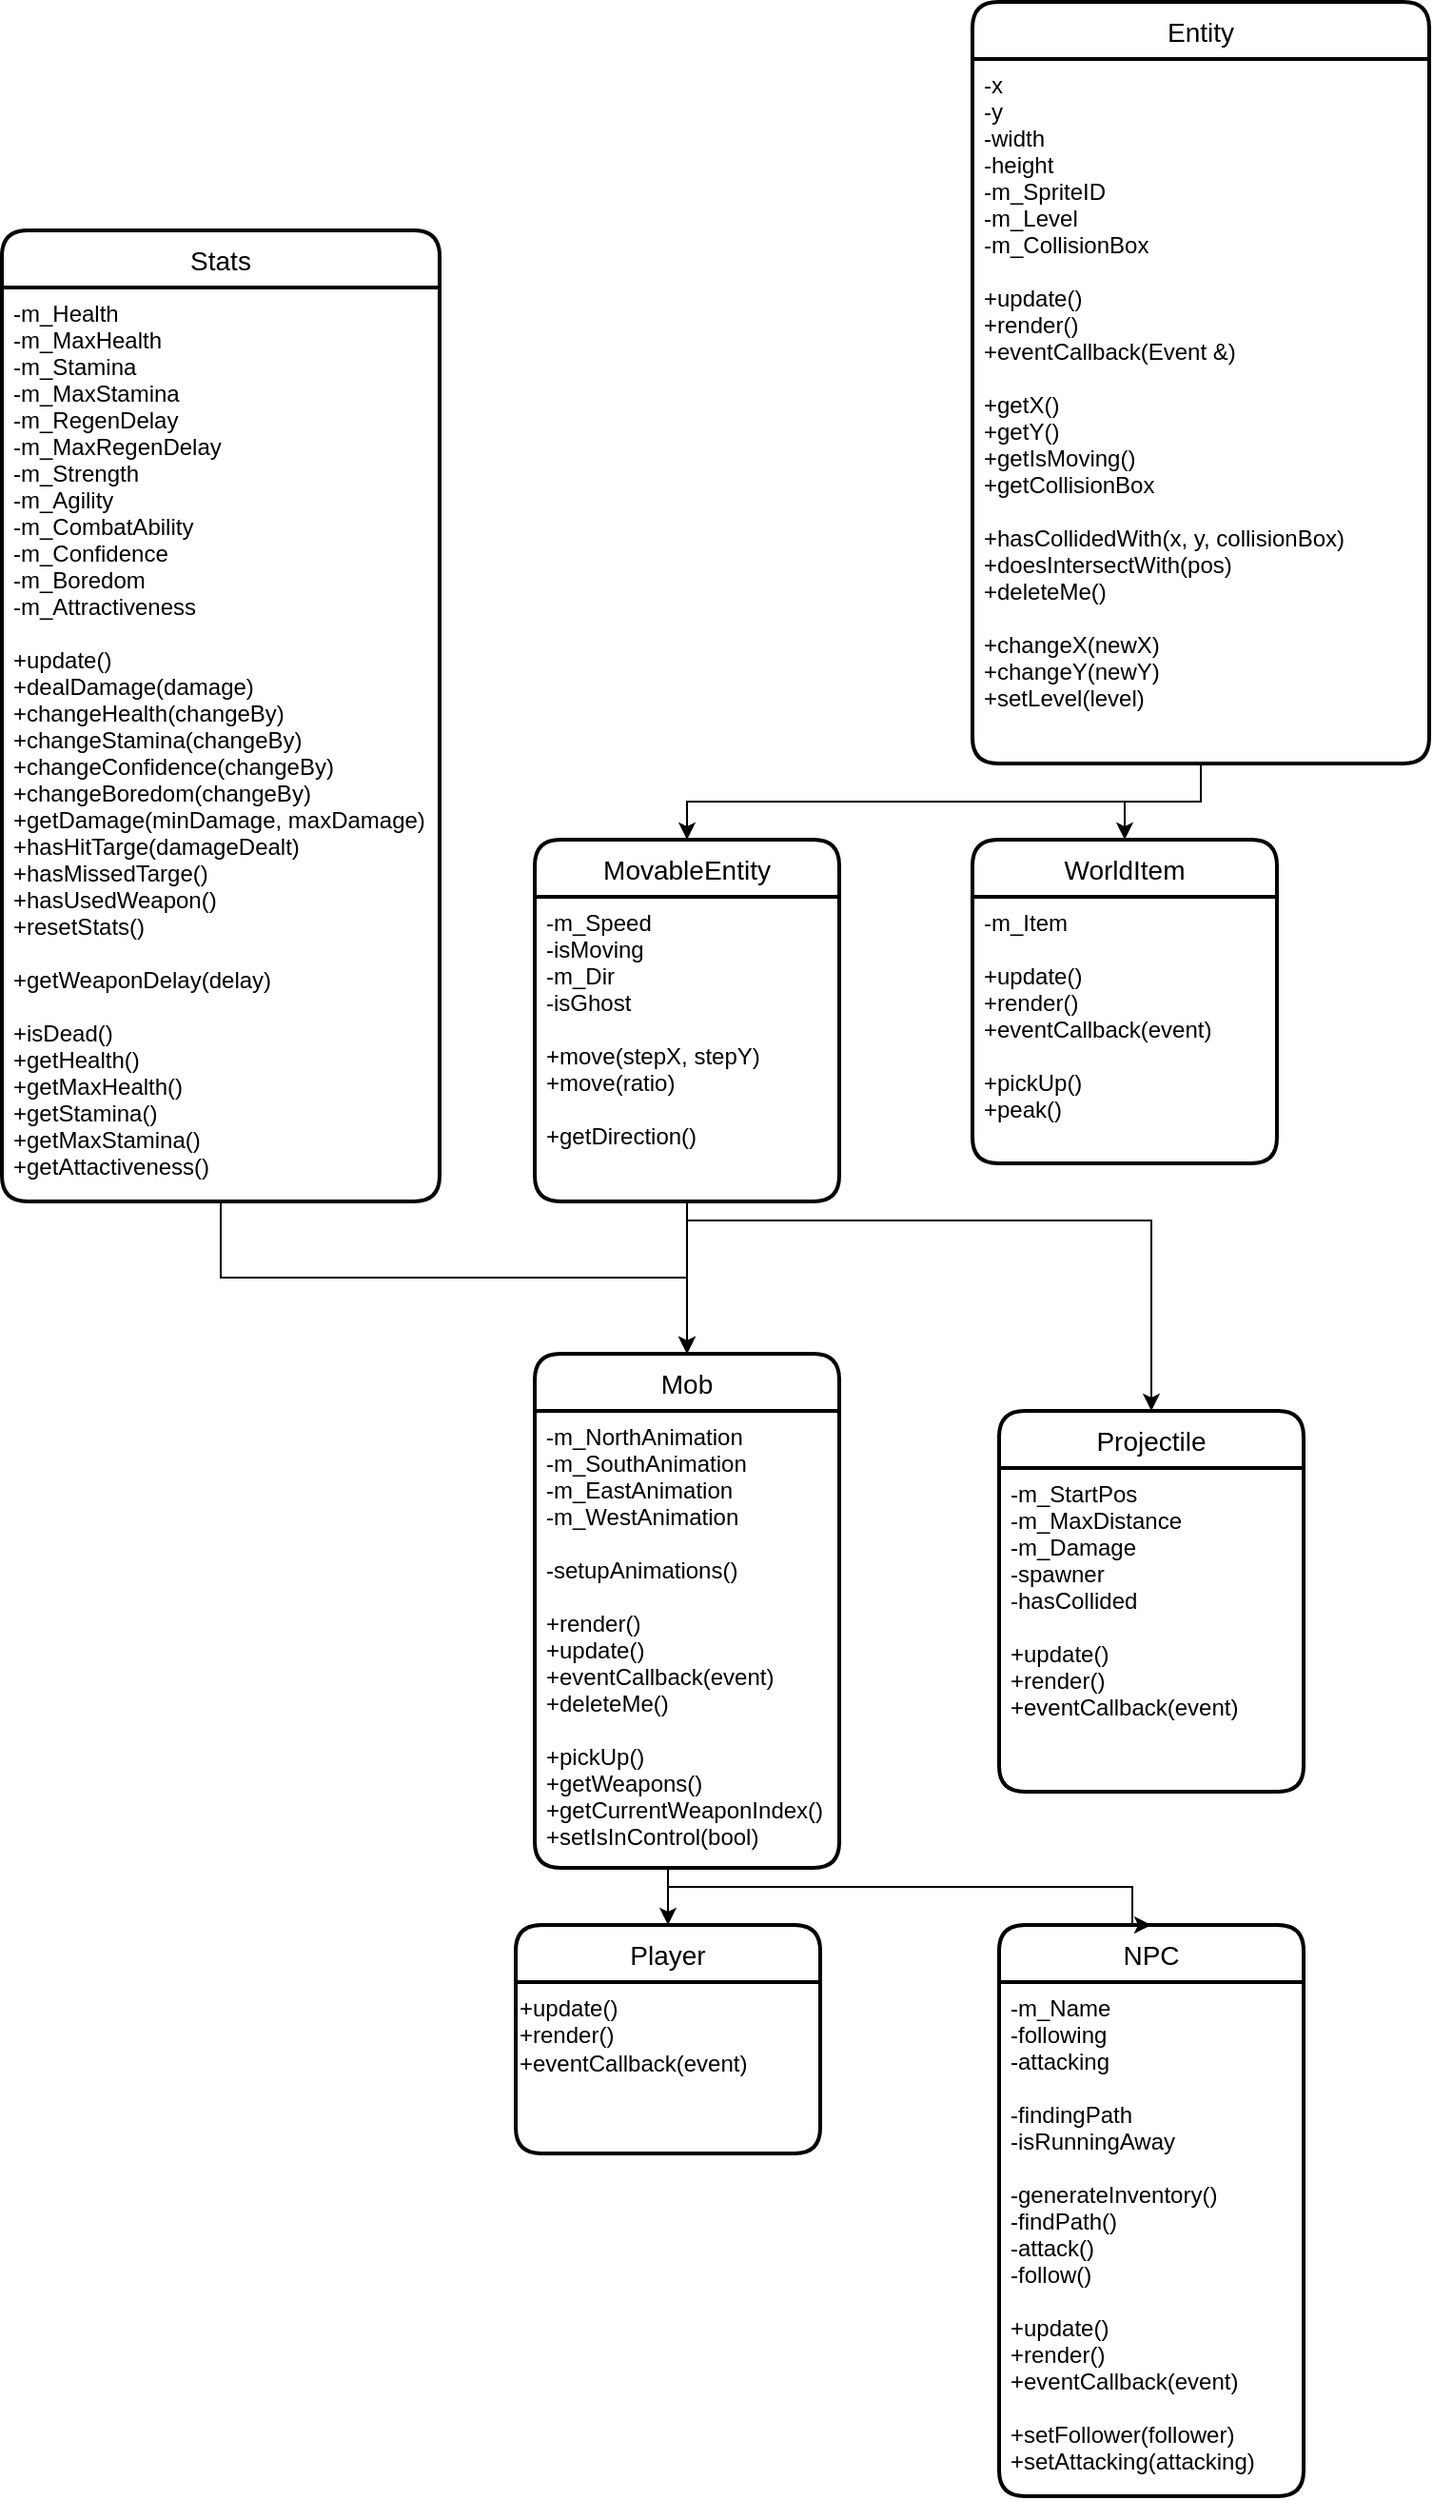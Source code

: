 <mxfile version="14.2.4" type="embed" pages="10">
    <diagram id="X-wvNb3SmLBv5usi679n" name="Entity">
        <mxGraphModel dx="1265" dy="1154" grid="1" gridSize="10" guides="1" tooltips="1" connect="1" arrows="1" fold="1" page="1" pageScale="1" pageWidth="827" pageHeight="1169" math="0" shadow="0">
            <root>
                <mxCell id="0"/>
                <mxCell id="1" parent="0"/>
                <mxCell id="9" style="edgeStyle=orthogonalEdgeStyle;rounded=0;orthogonalLoop=1;jettySize=auto;html=1;entryX=0.5;entryY=0;entryDx=0;entryDy=0;exitX=0.5;exitY=1;exitDx=0;exitDy=0;fontStyle=1" parent="1" source="4" target="6" edge="1">
                    <mxGeometry relative="1" as="geometry">
                        <Array as="points">
                            <mxPoint x="690" y="440"/>
                            <mxPoint x="420" y="440"/>
                        </Array>
                        <mxPoint x="650" y="430" as="sourcePoint"/>
                    </mxGeometry>
                </mxCell>
                <mxCell id="6" value="MovableEntity" style="swimlane;childLayout=stackLayout;horizontal=1;startSize=30;horizontalStack=0;rounded=1;fontSize=14;fontStyle=0;strokeWidth=2;resizeParent=0;resizeLast=1;shadow=0;dashed=0;align=center;" parent="1" vertex="1">
                    <mxGeometry x="340" y="460" width="160" height="190" as="geometry"/>
                </mxCell>
                <mxCell id="7" value="-m_Speed&#10;-isMoving&#10;-m_Dir&#10;-isGhost&#10;&#10;+move(stepX, stepY)&#10;+move(ratio)&#10;&#10;+getDirection()&#10;" style="align=left;strokeColor=none;fillColor=none;spacingLeft=4;fontSize=12;verticalAlign=top;resizable=0;rotatable=0;part=1;" parent="6" vertex="1">
                    <mxGeometry y="30" width="160" height="160" as="geometry"/>
                </mxCell>
                <mxCell id="10" value="WorldItem" style="swimlane;childLayout=stackLayout;horizontal=1;startSize=30;horizontalStack=0;rounded=1;fontSize=14;fontStyle=0;strokeWidth=2;resizeParent=0;resizeLast=1;shadow=0;dashed=0;align=center;" parent="1" vertex="1">
                    <mxGeometry x="570" y="460" width="160" height="170" as="geometry"/>
                </mxCell>
                <mxCell id="11" value="-m_Item&#10;&#10;+update()&#10;+render()&#10;+eventCallback(event)&#10;&#10;+pickUp()&#10;+peak()&#10;" style="align=left;strokeColor=none;fillColor=none;spacingLeft=4;fontSize=12;verticalAlign=top;resizable=0;rotatable=0;part=1;" parent="10" vertex="1">
                    <mxGeometry y="30" width="160" height="140" as="geometry"/>
                </mxCell>
                <mxCell id="12" style="edgeStyle=orthogonalEdgeStyle;rounded=0;orthogonalLoop=1;jettySize=auto;html=1;exitX=0.5;exitY=1;exitDx=0;exitDy=0;fontStyle=1" parent="1" source="4" target="10" edge="1">
                    <mxGeometry relative="1" as="geometry">
                        <Array as="points"/>
                        <mxPoint x="650" y="430" as="sourcePoint"/>
                    </mxGeometry>
                </mxCell>
                <mxCell id="15" value="Mob" style="swimlane;childLayout=stackLayout;horizontal=1;startSize=30;horizontalStack=0;rounded=1;fontSize=14;fontStyle=0;strokeWidth=2;resizeParent=0;resizeLast=1;shadow=0;dashed=0;align=center;" parent="1" vertex="1">
                    <mxGeometry x="340" y="730" width="160" height="270" as="geometry"/>
                </mxCell>
                <mxCell id="16" value="-m_NorthAnimation&#10;-m_SouthAnimation&#10;-m_EastAnimation&#10;-m_WestAnimation&#10;&#10;-setupAnimations()&#10;&#10;+render()&#10;+update()&#10;+eventCallback(event)&#10;+deleteMe()&#10;&#10;+pickUp()&#10;+getWeapons()&#10;+getCurrentWeaponIndex()&#10;+setIsInControl(bool)" style="align=left;strokeColor=none;fillColor=none;spacingLeft=4;fontSize=12;verticalAlign=top;resizable=0;rotatable=0;part=1;" parent="15" vertex="1">
                    <mxGeometry y="30" width="160" height="240" as="geometry"/>
                </mxCell>
                <mxCell id="13" value="Projectile" style="swimlane;childLayout=stackLayout;horizontal=1;startSize=30;horizontalStack=0;rounded=1;fontSize=14;fontStyle=0;strokeWidth=2;resizeParent=0;resizeLast=1;shadow=0;dashed=0;align=center;" parent="1" vertex="1">
                    <mxGeometry x="584" y="760" width="160" height="200" as="geometry"/>
                </mxCell>
                <mxCell id="14" value="-m_StartPos&#10;-m_MaxDistance&#10;-m_Damage&#10;-spawner&#10;-hasCollided&#10;&#10;+update()&#10;+render()&#10;+eventCallback(event)&#10;" style="align=left;strokeColor=none;fillColor=none;spacingLeft=4;fontSize=12;verticalAlign=top;resizable=0;rotatable=0;part=1;" parent="13" vertex="1">
                    <mxGeometry y="30" width="160" height="170" as="geometry"/>
                </mxCell>
                <mxCell id="3" value="Entity" style="swimlane;childLayout=stackLayout;horizontal=1;startSize=30;horizontalStack=0;rounded=1;fontSize=14;fontStyle=0;strokeWidth=2;resizeParent=0;resizeLast=1;shadow=0;dashed=0;align=center;" parent="1" vertex="1">
                    <mxGeometry x="570" y="20" width="240" height="400" as="geometry">
                        <mxRectangle x="310" y="40" width="70" height="30" as="alternateBounds"/>
                    </mxGeometry>
                </mxCell>
                <mxCell id="4" value="-x&#10;-y&#10;-width&#10;-height&#10;-m_SpriteID&#10;-m_Level&#10;-m_CollisionBox&#10;&#10;+update()&#10;+render()&#10;+eventCallback(Event &amp;)&#10;&#10;+getX()&#10;+getY()&#10;+getIsMoving()&#10;+getCollisionBox&#10;&#10;+hasCollidedWith(x, y, collisionBox)&#10;+doesIntersectWith(pos)&#10;+deleteMe()&#10;&#10;+changeX(newX)&#10;+changeY(newY)&#10;+setLevel(level)&#10;&#10;" style="align=left;strokeColor=none;fillColor=none;spacingLeft=4;fontSize=12;verticalAlign=top;resizable=0;rotatable=0;part=1;" parent="3" vertex="1">
                    <mxGeometry y="30" width="240" height="370" as="geometry"/>
                </mxCell>
                <mxCell id="20" value="NPC" style="swimlane;childLayout=stackLayout;horizontal=1;startSize=30;horizontalStack=0;rounded=1;fontSize=14;fontStyle=0;strokeWidth=2;resizeParent=0;resizeLast=1;shadow=0;dashed=0;align=center;" parent="1" vertex="1">
                    <mxGeometry x="584" y="1030" width="160" height="300" as="geometry"/>
                </mxCell>
                <mxCell id="21" value="-m_Name&#10;-following&#10;-attacking&#10;&#10;-findingPath&#10;-isRunningAway&#10;&#10;-generateInventory()&#10;-findPath()&#10;-attack()&#10;-follow()&#10;&#10;+update()&#10;+render()&#10;+eventCallback(event)&#10;&#10;+setFollower(follower)&#10;+setAttacking(attacking)" style="align=left;strokeColor=none;fillColor=none;spacingLeft=4;fontSize=12;verticalAlign=top;resizable=0;rotatable=0;part=1;" parent="20" vertex="1">
                    <mxGeometry y="30" width="160" height="270" as="geometry"/>
                </mxCell>
                <mxCell id="24" style="edgeStyle=orthogonalEdgeStyle;rounded=0;orthogonalLoop=1;jettySize=auto;html=1;fontStyle=1" parent="1" source="7" target="15" edge="1">
                    <mxGeometry relative="1" as="geometry"/>
                </mxCell>
                <mxCell id="25" style="edgeStyle=orthogonalEdgeStyle;rounded=0;orthogonalLoop=1;jettySize=auto;html=1;entryX=0.5;entryY=0;entryDx=0;entryDy=0;fontStyle=1" parent="1" source="7" target="13" edge="1">
                    <mxGeometry relative="1" as="geometry">
                        <Array as="points">
                            <mxPoint x="420" y="660"/>
                            <mxPoint x="664" y="660"/>
                        </Array>
                    </mxGeometry>
                </mxCell>
                <mxCell id="26" style="edgeStyle=orthogonalEdgeStyle;rounded=0;orthogonalLoop=1;jettySize=auto;html=1;fontStyle=1" parent="1" source="16" edge="1">
                    <mxGeometry relative="1" as="geometry">
                        <mxPoint x="410" y="1030" as="sourcePoint"/>
                        <Array as="points">
                            <mxPoint x="410" y="1020"/>
                            <mxPoint x="410" y="1020"/>
                        </Array>
                        <mxPoint x="410" y="1030" as="targetPoint"/>
                    </mxGeometry>
                </mxCell>
                <mxCell id="27" style="edgeStyle=orthogonalEdgeStyle;rounded=0;orthogonalLoop=1;jettySize=auto;html=1;entryX=0.5;entryY=0;entryDx=0;entryDy=0;fontStyle=1" parent="1" target="20" edge="1">
                    <mxGeometry relative="1" as="geometry">
                        <Array as="points">
                            <mxPoint x="410" y="1010"/>
                            <mxPoint x="654" y="1010"/>
                            <mxPoint x="654" y="1030"/>
                        </Array>
                        <mxPoint x="410" y="1030" as="sourcePoint"/>
                    </mxGeometry>
                </mxCell>
                <mxCell id="18" value="Player" style="swimlane;childLayout=stackLayout;horizontal=1;startSize=30;horizontalStack=0;rounded=1;fontSize=14;fontStyle=0;strokeWidth=2;resizeParent=0;resizeLast=1;shadow=0;dashed=0;align=center;" parent="1" vertex="1">
                    <mxGeometry x="330" y="1030" width="160" height="120" as="geometry">
                        <mxRectangle x="135" y="890" width="70" height="30" as="alternateBounds"/>
                    </mxGeometry>
                </mxCell>
                <mxCell id="30" value="+update()&lt;br&gt;+render()&lt;br&gt;+eventCallback(event)" style="text;html=1;align=left;verticalAlign=top;resizable=0;points=[];autosize=1;" parent="18" vertex="1">
                    <mxGeometry y="30" width="160" height="90" as="geometry"/>
                </mxCell>
                <mxCell id="31" value="Stats" style="swimlane;childLayout=stackLayout;horizontal=1;startSize=30;horizontalStack=0;rounded=1;fontSize=14;fontStyle=0;strokeWidth=2;resizeParent=0;resizeLast=1;shadow=0;dashed=0;align=center;" parent="1" vertex="1">
                    <mxGeometry x="60" y="140" width="230" height="510" as="geometry"/>
                </mxCell>
                <mxCell id="32" value="-m_Health&#10;-m_MaxHealth&#10;-m_Stamina&#10;-m_MaxStamina&#10;-m_RegenDelay&#10;-m_MaxRegenDelay&#10;-m_Strength&#10;-m_Agility&#10;-m_CombatAbility&#10;-m_Confidence&#10;-m_Boredom&#10;-m_Attractiveness&#10;&#10;+update()&#10;+dealDamage(damage)&#10;+changeHealth(changeBy)&#10;+changeStamina(changeBy)&#10;+changeConfidence(changeBy)&#10;+changeBoredom(changeBy)&#10;+getDamage(minDamage, maxDamage)&#10;+hasHitTarge(damageDealt)&#10;+hasMissedTarge()&#10;+hasUsedWeapon()&#10;+resetStats()&#10;&#10;+getWeaponDelay(delay)&#10;&#10;+isDead()&#10;+getHealth()&#10;+getMaxHealth()&#10;+getStamina()&#10;+getMaxStamina()&#10;+getAttactiveness()" style="align=left;strokeColor=none;fillColor=none;spacingLeft=4;fontSize=12;verticalAlign=top;resizable=0;rotatable=0;part=1;" parent="31" vertex="1">
                    <mxGeometry y="30" width="230" height="480" as="geometry"/>
                </mxCell>
                <mxCell id="33" style="edgeStyle=orthogonalEdgeStyle;rounded=0;orthogonalLoop=1;jettySize=auto;html=1;entryX=0.5;entryY=0;entryDx=0;entryDy=0;" parent="1" source="32" target="15" edge="1">
                    <mxGeometry relative="1" as="geometry">
                        <Array as="points">
                            <mxPoint x="175" y="690"/>
                            <mxPoint x="420" y="690"/>
                        </Array>
                    </mxGeometry>
                </mxCell>
            </root>
        </mxGraphModel>
    </diagram>
    <diagram id="sK3_baPQrGMQzYI8zRH1" name="Items">
        &#xa;
        <mxGraphModel dx="1758" dy="1154" grid="1" gridSize="10" guides="1" tooltips="1" connect="1" arrows="1" fold="1" page="1" pageScale="1" pageWidth="827" pageHeight="1169" math="0" shadow="0">
            &#xa;
            <root>
                &#xa;
                <mxCell id="HbMEGI69roir3Se0PyPI-0"/>
                &#xa;
                <mxCell id="HbMEGI69roir3Se0PyPI-1" parent="HbMEGI69roir3Se0PyPI-0"/>
                &#xa;
                <mxCell id="DqTkdHqL5qLeh69-5n7E-0" value="Item" style="swimlane;childLayout=stackLayout;horizontal=1;startSize=30;horizontalStack=0;rounded=1;fontSize=14;fontStyle=0;strokeWidth=2;resizeParent=0;resizeLast=1;shadow=0;dashed=0;align=center;" parent="HbMEGI69roir3Se0PyPI-1" vertex="1">
                    &#xa;
                    <mxGeometry x="300" y="50" width="160" height="130" as="geometry"/>
                    &#xa;
                </mxCell>
                &#xa;
                <mxCell id="DqTkdHqL5qLeh69-5n7E-1" value="-m_SpriteID&#10;-m_Name&#10;&#10;+render()&#10;+getSpriteID()&#10;+getName()" style="align=left;strokeColor=none;fillColor=none;spacingLeft=4;fontSize=12;verticalAlign=top;resizable=0;rotatable=0;part=1;" parent="DqTkdHqL5qLeh69-5n7E-0" vertex="1">
                    &#xa;
                    <mxGeometry y="30" width="160" height="100" as="geometry"/>
                    &#xa;
                </mxCell>
                &#xa;
                <mxCell id="EgrqaoXAD3GgrIfsrz_H-0" value="Weapon" style="swimlane;childLayout=stackLayout;horizontal=1;startSize=30;horizontalStack=0;rounded=1;fontSize=14;fontStyle=0;strokeWidth=2;resizeParent=0;resizeLast=1;shadow=0;dashed=0;align=center;" parent="HbMEGI69roir3Se0PyPI-1" vertex="1">
                    &#xa;
                    <mxGeometry x="100" y="240" width="220" height="140" as="geometry"/>
                    &#xa;
                </mxCell>
                &#xa;
                <mxCell id="EgrqaoXAD3GgrIfsrz_H-1" value="-m_Damage&#10;-m_Cooldown&#10;-m_CooldownMax&#10;&#10;+update()&#10;+attack(level, attacker, direction, hold)&#10;" style="align=left;strokeColor=none;fillColor=none;spacingLeft=4;fontSize=12;verticalAlign=top;resizable=0;rotatable=0;part=1;" parent="EgrqaoXAD3GgrIfsrz_H-0" vertex="1">
                    &#xa;
                    <mxGeometry y="30" width="220" height="110" as="geometry"/>
                    &#xa;
                </mxCell>
                &#xa;
                <mxCell id="EgrqaoXAD3GgrIfsrz_H-2" value="FireStaff" style="swimlane;childLayout=stackLayout;horizontal=1;startSize=30;horizontalStack=0;rounded=1;fontSize=14;fontStyle=0;strokeWidth=2;resizeParent=0;resizeLast=1;shadow=0;dashed=0;align=center;" parent="HbMEGI69roir3Se0PyPI-1" vertex="1">
                    &#xa;
                    <mxGeometry x="100" y="430" width="220" height="70" as="geometry"/>
                    &#xa;
                </mxCell>
                &#xa;
                <mxCell id="EgrqaoXAD3GgrIfsrz_H-3" value="+attack(level, attacker, direction, hold)" style="align=left;strokeColor=none;fillColor=none;spacingLeft=4;fontSize=12;verticalAlign=top;resizable=0;rotatable=0;part=1;" parent="EgrqaoXAD3GgrIfsrz_H-2" vertex="1">
                    &#xa;
                    <mxGeometry y="30" width="220" height="40" as="geometry"/>
                    &#xa;
                </mxCell>
                &#xa;
                <mxCell id="EgrqaoXAD3GgrIfsrz_H-4" style="edgeStyle=orthogonalEdgeStyle;rounded=0;orthogonalLoop=1;jettySize=auto;html=1;" parent="HbMEGI69roir3Se0PyPI-1" source="DqTkdHqL5qLeh69-5n7E-1" target="EgrqaoXAD3GgrIfsrz_H-0" edge="1">
                    &#xa;
                    <mxGeometry relative="1" as="geometry"/>
                    &#xa;
                </mxCell>
                &#xa;
                <mxCell id="EgrqaoXAD3GgrIfsrz_H-5" style="edgeStyle=orthogonalEdgeStyle;rounded=0;orthogonalLoop=1;jettySize=auto;html=1;" parent="HbMEGI69roir3Se0PyPI-1" source="EgrqaoXAD3GgrIfsrz_H-1" target="EgrqaoXAD3GgrIfsrz_H-2" edge="1">
                    &#xa;
                    <mxGeometry relative="1" as="geometry"/>
                    &#xa;
                </mxCell>
                &#xa;
            </root>
            &#xa;
        </mxGraphModel>
        &#xa;
    </diagram>
    <diagram id="pvXlYWnAsWdyTGilkBPT" name="Layers">
        &#xa;
        <mxGraphModel dx="1758" dy="1154" grid="1" gridSize="10" guides="1" tooltips="1" connect="1" arrows="1" fold="1" page="1" pageScale="1" pageWidth="827" pageHeight="1169" math="0" shadow="0">
            &#xa;
            <root>
                &#xa;
                <mxCell id="I_ugxPCvxDtpcbwgysyX-0"/>
                &#xa;
                <mxCell id="I_ugxPCvxDtpcbwgysyX-1" parent="I_ugxPCvxDtpcbwgysyX-0"/>
                &#xa;
                <mxCell id="0wJXUdtOuIVoimhmgntm-6" style="edgeStyle=orthogonalEdgeStyle;rounded=0;orthogonalLoop=1;jettySize=auto;html=1;entryX=0.5;entryY=0;entryDx=0;entryDy=0;" parent="I_ugxPCvxDtpcbwgysyX-1" source="knM1O7wR5AvMMb07C49F-1" target="0wJXUdtOuIVoimhmgntm-0" edge="1">
                    &#xa;
                    <mxGeometry relative="1" as="geometry">
                        &#xa;
                        <Array as="points">
                            &#xa;
                            <mxPoint x="414" y="210"/>
                            &#xa;
                            <mxPoint x="255" y="210"/>
                            &#xa;
                        </Array>
                        &#xa;
                    </mxGeometry>
                    &#xa;
                </mxCell>
                &#xa;
                <mxCell id="0wJXUdtOuIVoimhmgntm-8" style="edgeStyle=orthogonalEdgeStyle;rounded=0;orthogonalLoop=1;jettySize=auto;html=1;entryX=0.5;entryY=0;entryDx=0;entryDy=0;" parent="I_ugxPCvxDtpcbwgysyX-1" source="0wJXUdtOuIVoimhmgntm-1" target="0wJXUdtOuIVoimhmgntm-4" edge="1">
                    &#xa;
                    <mxGeometry relative="1" as="geometry"/>
                    &#xa;
                </mxCell>
                &#xa;
                <mxCell id="knM1O7wR5AvMMb07C49F-0" value="Layers" style="swimlane;childLayout=stackLayout;horizontal=1;startSize=30;horizontalStack=0;rounded=1;fontSize=14;fontStyle=0;strokeWidth=2;resizeParent=0;resizeLast=1;shadow=0;dashed=0;align=center;" parent="I_ugxPCvxDtpcbwgysyX-1" vertex="1">
                    &#xa;
                    <mxGeometry x="313" y="10" width="202" height="170" as="geometry"/>
                    &#xa;
                </mxCell>
                &#xa;
                <mxCell id="knM1O7wR5AvMMb07C49F-1" value="-m_ShaderEffectIDs&#10;&#10;+render()&#10;+update()&#10;+eventCallback(event)&#10;+setEffect(Effect)&#10;&#10;+getShaderEffects()" style="align=left;strokeColor=none;fillColor=none;spacingLeft=4;fontSize=12;verticalAlign=top;resizable=0;rotatable=0;part=1;" parent="knM1O7wR5AvMMb07C49F-0" vertex="1">
                    &#xa;
                    <mxGeometry y="30" width="202" height="140" as="geometry"/>
                    &#xa;
                </mxCell>
                &#xa;
                <mxCell id="0wJXUdtOuIVoimhmgntm-4" value="Maze" style="swimlane;childLayout=stackLayout;horizontal=1;startSize=30;horizontalStack=0;rounded=1;fontSize=14;fontStyle=0;strokeWidth=2;resizeParent=0;resizeLast=1;shadow=0;dashed=0;align=center;" parent="I_ugxPCvxDtpcbwgysyX-1" vertex="1">
                    &#xa;
                    <mxGeometry x="24" y="540" width="460" height="625" as="geometry"/>
                    &#xa;
                </mxCell>
                &#xa;
                <mxCell id="0wJXUdtOuIVoimhmgntm-5" value="-BOARD_SIZE&#10;-board&#10;-xoffset&#10;-yoffset&#10;-currentPaths&#10;-pathsNorth&#10;-pathsSouth&#10;-parthsEast&#10;-pathsWest&#10;-m_Player&#10;-m_Entities&#10;&#10;-coordsToIndex(x, y)&#10;-addRoom(x, y, north, south, east, west)&#10;-removeRoom(x, y)&#10;-updatePaths()&#10;-multithreadedGenerating(layerMax, startMax)&#10;-generatePaths(layerMax, startMax)&#10;&#10;-shouldBeOpen(room, nextEntrance, prob, pathCount)&#10;-forceEntrance(north, south, east, west)&#10;&#10;-playerDeath()&#10;-resetMaze()&#10;&#10;+render()&#10;+update()&#10;+eventCallback(event)&#10;&#10;+generate()&#10;+moveNorth()&#10;+moveSouth()&#10;+moveEast()&#10;+moveWest()&#10;&#10;+get(x, y)&#10;+getTile(x, y)&#10;+getPlayer()&#10;+getPath(start, destination, collisionBox)&#10;+entityCollisionDetection(x, y, collisionBox)" style="align=left;strokeColor=none;fillColor=none;spacingLeft=4;fontSize=12;verticalAlign=top;resizable=0;rotatable=0;part=1;" parent="0wJXUdtOuIVoimhmgntm-4" vertex="1">
                    &#xa;
                    <mxGeometry y="30" width="460" height="595" as="geometry"/>
                    &#xa;
                </mxCell>
                &#xa;
                <mxCell id="0wJXUdtOuIVoimhmgntm-0" value="Level" style="swimlane;childLayout=stackLayout;horizontal=1;startSize=30;horizontalStack=0;rounded=1;fontSize=14;fontStyle=0;strokeWidth=2;resizeParent=0;resizeLast=1;shadow=0;dashed=0;align=center;" parent="I_ugxPCvxDtpcbwgysyX-1" vertex="1">
                    &#xa;
                    <mxGeometry x="94" y="230" width="320" height="280" as="geometry"/>
                    &#xa;
                </mxCell>
                &#xa;
                <mxCell id="0wJXUdtOuIVoimhmgntm-1" value="-width&#10;-height&#10;-m_Entities&#10;-m_Projectiles&#10;-m_Spawners&#10;-collisionPointDetection(x. y)&#10;-directionalCollision(x, y, nextX, nextY, collisionBox)&#10;&#10;+getTile(x, y)&#10;+getPlayer()&#10;+getPath(start, destination, collisionBox)&#10;+collisionDetection(x, y, collisionBox)&#10;+entityCollisionDetection(x, y, collisionBox)&#10;&#10;+addEntity(entity)&#10;+addProjectile(projectile)" style="align=left;strokeColor=none;fillColor=none;spacingLeft=4;fontSize=12;verticalAlign=top;resizable=0;rotatable=0;part=1;" parent="0wJXUdtOuIVoimhmgntm-0" vertex="1">
                    &#xa;
                    <mxGeometry y="30" width="320" height="250" as="geometry"/>
                    &#xa;
                </mxCell>
                &#xa;
                <mxCell id="pjQrlKkO-IDYvNyAAHDY-0" value="GUILayer" style="swimlane;childLayout=stackLayout;horizontal=1;startSize=30;horizontalStack=0;rounded=1;fontSize=14;fontStyle=0;strokeWidth=2;resizeParent=0;resizeLast=1;shadow=0;dashed=0;align=center;" parent="I_ugxPCvxDtpcbwgysyX-1" vertex="1">
                    &#xa;
                    <mxGeometry x="560" y="230" width="190" height="230" as="geometry"/>
                    &#xa;
                </mxCell>
                &#xa;
                <mxCell id="pjQrlKkO-IDYvNyAAHDY-1" value="-m_ConnectedLevel&#10;-m_Objects&#10;&#10;+render()&#10;+update()&#10;+eventCallback(event)&#10;&#10;+addMenuObject(menuObject)&#10;+setConnectedLevel(level)&#10;&#10;+getObjects()&#10;+getConnectedLevel()" style="align=left;strokeColor=none;fillColor=none;spacingLeft=4;fontSize=12;verticalAlign=top;resizable=0;rotatable=0;part=1;" parent="pjQrlKkO-IDYvNyAAHDY-0" vertex="1">
                    &#xa;
                    <mxGeometry y="30" width="190" height="200" as="geometry"/>
                    &#xa;
                </mxCell>
                &#xa;
                <mxCell id="pjQrlKkO-IDYvNyAAHDY-2" style="edgeStyle=orthogonalEdgeStyle;rounded=0;orthogonalLoop=1;jettySize=auto;html=1;" parent="I_ugxPCvxDtpcbwgysyX-1" source="knM1O7wR5AvMMb07C49F-1" target="pjQrlKkO-IDYvNyAAHDY-0" edge="1">
                    &#xa;
                    <mxGeometry relative="1" as="geometry">
                        &#xa;
                        <Array as="points">
                            &#xa;
                            <mxPoint x="414" y="210"/>
                            &#xa;
                            <mxPoint x="655" y="210"/>
                            &#xa;
                        </Array>
                        &#xa;
                    </mxGeometry>
                    &#xa;
                </mxCell>
                &#xa;
            </root>
            &#xa;
        </mxGraphModel>
        &#xa;
    </diagram>
    <diagram id="5TY3FDs_d8ePeqQ3yu9s" name="Rooms">
        &#xa;
        <mxGraphModel dx="1758" dy="1154" grid="1" gridSize="10" guides="1" tooltips="1" connect="1" arrows="1" fold="1" page="1" pageScale="1" pageWidth="827" pageHeight="1169" math="0" shadow="0">
            &#xa;
            <root>
                &#xa;
                <mxCell id="LymdJJvNn8bNUQZRNoX_-0"/>
                &#xa;
                <mxCell id="LymdJJvNn8bNUQZRNoX_-1" parent="LymdJJvNn8bNUQZRNoX_-0"/>
                &#xa;
                <mxCell id="cjYfcYpLOJiXtwBgpzB2-0" value="Room" style="swimlane;childLayout=stackLayout;horizontal=1;startSize=30;horizontalStack=0;rounded=1;fontSize=14;fontStyle=0;strokeWidth=2;resizeParent=0;resizeLast=1;shadow=0;dashed=0;align=center;" parent="LymdJJvNn8bNUQZRNoX_-1" vertex="1">
                    &#xa;
                    <mxGeometry x="490" y="40" width="160" height="180" as="geometry"/>
                    &#xa;
                </mxCell>
                &#xa;
                <mxCell id="cjYfcYpLOJiXtwBgpzB2-1" value="-m_Entrances&#10;-m_Tiles&#10;&#10;+render()&#10;+update()&#10;+isOpen(entrance)&#10;+getTile(x, y)" style="align=left;strokeColor=none;fillColor=none;spacingLeft=4;fontSize=12;verticalAlign=top;resizable=0;rotatable=0;part=1;" parent="cjYfcYpLOJiXtwBgpzB2-0" vertex="1">
                    &#xa;
                    <mxGeometry y="30" width="160" height="150" as="geometry"/>
                    &#xa;
                </mxCell>
                &#xa;
                <mxCell id="hIsLPX_ClkA7Z2lteR86-0" value="Tile" style="swimlane;childLayout=stackLayout;horizontal=1;startSize=30;horizontalStack=0;rounded=1;fontSize=14;fontStyle=0;strokeWidth=2;resizeParent=0;resizeLast=1;shadow=0;dashed=0;align=center;" parent="LymdJJvNn8bNUQZRNoX_-1" vertex="1">
                    &#xa;
                    <mxGeometry x="190" y="40" width="160" height="180" as="geometry"/>
                    &#xa;
                </mxCell>
                &#xa;
                <mxCell id="hIsLPX_ClkA7Z2lteR86-1" value="-m_SpriteID&#10;-x&#10;-y&#10;-rotation&#10;-m_IsSolid&#10;&#10;+render(secX, secY)&#10;+update()&#10;+isSolid()" style="align=left;strokeColor=none;fillColor=none;spacingLeft=4;fontSize=12;verticalAlign=top;resizable=0;rotatable=0;part=1;" parent="hIsLPX_ClkA7Z2lteR86-0" vertex="1">
                    &#xa;
                    <mxGeometry y="30" width="160" height="150" as="geometry"/>
                    &#xa;
                </mxCell>
                &#xa;
            </root>
            &#xa;
        </mxGraphModel>
        &#xa;
    </diagram>
    <diagram id="063AOm_LkzoZ6RpnwBX-" name="Rendering">
        &#xa;
        <mxGraphModel dx="1758" dy="1154" grid="1" gridSize="10" guides="1" tooltips="1" connect="1" arrows="1" fold="1" page="1" pageScale="1" pageWidth="827" pageHeight="1169" math="0" shadow="0">
            &#xa;
            <root>
                &#xa;
                <mxCell id="_eFUB0br-svK4Kf2g3Tu-0"/>
                &#xa;
                <mxCell id="_eFUB0br-svK4Kf2g3Tu-1" parent="_eFUB0br-svK4Kf2g3Tu-0"/>
                &#xa;
                <mxCell id="wR5J04QJkDpUqgbO_Ao3-8" value="Shader" style="swimlane;childLayout=stackLayout;horizontal=1;startSize=30;horizontalStack=0;rounded=1;fontSize=14;fontStyle=0;strokeWidth=2;resizeParent=0;resizeLast=1;shadow=0;dashed=0;align=center;" parent="_eFUB0br-svK4Kf2g3Tu-1" vertex="1">
                    &#xa;
                    <mxGeometry x="250" y="10" width="310" height="300" as="geometry"/>
                    &#xa;
                </mxCell>
                &#xa;
                <mxCell id="wR5J04QJkDpUqgbO_Ao3-9" value="-m_Filepath&#10;-m_RendererID&#10;-m_UniformLocalCache&#10;&#10;-getUniformLocation(name)&#10;-parseShader(filepath)&#10;-compileShader(type, source)&#10;-createShader(vertexShader, fragmentShader)&#10;&#10;+bind()&#10;+unbind()&#10;&#10;+setUniform1i(name, value)&#10;+setUniform1iv(name, count, value)&#10;+setUniform1f(name, value)&#10;+setUniform4f(name, v0, v1, v2, v3)&#10;+setUniformMat4f(name, matrix)&#10;+setUniformMat2f(name, matrix)" style="align=left;strokeColor=none;fillColor=none;spacingLeft=4;fontSize=12;verticalAlign=top;resizable=0;rotatable=0;part=1;" parent="wR5J04QJkDpUqgbO_Ao3-8" vertex="1">
                    &#xa;
                    <mxGeometry y="30" width="310" height="270" as="geometry"/>
                    &#xa;
                </mxCell>
                &#xa;
                <mxCell id="wR5J04QJkDpUqgbO_Ao3-2" value="Sprite" style="swimlane;childLayout=stackLayout;horizontal=1;startSize=30;horizontalStack=0;rounded=1;fontSize=14;fontStyle=0;strokeWidth=2;resizeParent=0;resizeLast=1;shadow=0;dashed=0;align=center;" parent="_eFUB0br-svK4Kf2g3Tu-1" vertex="1">
                    &#xa;
                    <mxGeometry x="20" y="10" width="160" height="160" as="geometry"/>
                    &#xa;
                </mxCell>
                &#xa;
                <mxCell id="wR5J04QJkDpUqgbO_Ao3-3" value="-m_Texture&#10;-sprites&#10;&#10;+bind(uint8_t)&#10;+unbind()&#10;+getSprite(int)&#10;+getTexture()&#10;+init()&#10;" style="align=left;strokeColor=none;fillColor=none;spacingLeft=4;fontSize=12;verticalAlign=top;resizable=0;rotatable=0;part=1;" parent="wR5J04QJkDpUqgbO_Ao3-2" vertex="1">
                    &#xa;
                    <mxGeometry y="30" width="160" height="130" as="geometry"/>
                    &#xa;
                </mxCell>
                &#xa;
                <mxCell id="wR5J04QJkDpUqgbO_Ao3-4" value="AnimatedSprite" style="swimlane;childLayout=stackLayout;horizontal=1;startSize=30;horizontalStack=0;rounded=1;fontSize=14;fontStyle=0;strokeWidth=2;resizeParent=0;resizeLast=1;shadow=0;dashed=0;align=center;" parent="_eFUB0br-svK4Kf2g3Tu-1" vertex="1">
                    &#xa;
                    <mxGeometry x="610" y="250" width="200" height="210" as="geometry"/>
                    &#xa;
                </mxCell>
                &#xa;
                <mxCell id="wR5J04QJkDpUqgbO_Ao3-5" value="-sprites&#10;-index&#10;-texSwapDelay&#10;-texSwapCount&#10;&#10;+addSprite(spriteID)&#10;+update()&#10;+nextFrame()&#10;+setFrame(frame)&#10;+render(x, y, rotation, size)&#10;+render(x, y, rotation, width, height)" style="align=left;strokeColor=none;fillColor=none;spacingLeft=4;fontSize=12;verticalAlign=top;resizable=0;rotatable=0;part=1;" parent="wR5J04QJkDpUqgbO_Ao3-4" vertex="1">
                    &#xa;
                    <mxGeometry y="30" width="200" height="180" as="geometry"/>
                    &#xa;
                </mxCell>
                &#xa;
                <mxCell id="wR5J04QJkDpUqgbO_Ao3-16" value="VertexBuffer" style="swimlane;childLayout=stackLayout;horizontal=1;startSize=30;horizontalStack=0;rounded=1;fontSize=14;fontStyle=0;strokeWidth=2;resizeParent=0;resizeLast=1;shadow=0;dashed=0;align=center;" parent="_eFUB0br-svK4Kf2g3Tu-1" vertex="1">
                    &#xa;
                    <mxGeometry x="610" y="10" width="200" height="210" as="geometry"/>
                    &#xa;
                </mxCell>
                &#xa;
                <mxCell id="wR5J04QJkDpUqgbO_Ao3-17" value="-m_RendererID&#10;-isDynamic&#10;-m_Offset&#10;-m_BufferSize&#10;&#10;+bind()&#10;+unbind()&#10;+clearBufferData()&#10;+addToBuffer(vertices, size)&#10;+getBufferSize()&#10;+canStore(size)&#10;+isEmpty()" style="align=left;strokeColor=none;fillColor=none;spacingLeft=4;fontSize=12;verticalAlign=top;resizable=0;rotatable=0;part=1;" parent="wR5J04QJkDpUqgbO_Ao3-16" vertex="1">
                    &#xa;
                    <mxGeometry y="30" width="200" height="180" as="geometry"/>
                    &#xa;
                </mxCell>
                &#xa;
                <mxCell id="wR5J04QJkDpUqgbO_Ao3-12" value="Texture" style="swimlane;childLayout=stackLayout;horizontal=1;startSize=30;horizontalStack=0;rounded=1;fontSize=14;fontStyle=0;strokeWidth=2;resizeParent=0;resizeLast=1;shadow=0;dashed=0;align=center;" parent="_eFUB0br-svK4Kf2g3Tu-1" vertex="1">
                    &#xa;
                    <mxGeometry x="650" y="620" width="151" height="200" as="geometry"/>
                    &#xa;
                </mxCell>
                &#xa;
                <mxCell id="wR5J04QJkDpUqgbO_Ao3-13" value="-m_RendererID&#10;-m_FilePath&#10;-m_LocalBuffer&#10;-m_Width&#10;-m_Height&#10;-m_BPP&#10;&#10;+bind(texSlot)&#10;+unbind()&#10;+getWidth()&#10;+getHeight()" style="align=left;strokeColor=none;fillColor=none;spacingLeft=4;fontSize=12;verticalAlign=top;resizable=0;rotatable=0;part=1;" parent="wR5J04QJkDpUqgbO_Ao3-12" vertex="1">
                    &#xa;
                    <mxGeometry y="30" width="151" height="170" as="geometry"/>
                    &#xa;
                </mxCell>
                &#xa;
                <mxCell id="wR5J04QJkDpUqgbO_Ao3-10" value="IndexBuffer" style="swimlane;childLayout=stackLayout;horizontal=1;startSize=30;horizontalStack=0;rounded=1;fontSize=14;fontStyle=0;strokeWidth=2;resizeParent=0;resizeLast=1;shadow=0;dashed=0;align=center;" parent="_eFUB0br-svK4Kf2g3Tu-1" vertex="1">
                    &#xa;
                    <mxGeometry x="40" y="820" width="139" height="140" as="geometry"/>
                    &#xa;
                </mxCell>
                &#xa;
                <mxCell id="wR5J04QJkDpUqgbO_Ao3-11" value="-m_RendererID&#10;-m_Count&#10;&#10;+bind()&#10;+unbind()&#10;+getCount()" style="align=left;strokeColor=none;fillColor=none;spacingLeft=4;fontSize=12;verticalAlign=top;resizable=0;rotatable=0;part=1;" parent="wR5J04QJkDpUqgbO_Ao3-10" vertex="1">
                    &#xa;
                    <mxGeometry y="30" width="139" height="110" as="geometry"/>
                    &#xa;
                </mxCell>
                &#xa;
                <mxCell id="wR5J04QJkDpUqgbO_Ao3-14" value="VertexArray" style="swimlane;childLayout=stackLayout;horizontal=1;startSize=30;horizontalStack=0;rounded=1;fontSize=14;fontStyle=0;strokeWidth=2;resizeParent=0;resizeLast=1;shadow=0;dashed=0;align=center;" parent="_eFUB0br-svK4Kf2g3Tu-1" vertex="1">
                    &#xa;
                    <mxGeometry x="550" y="480" width="260" height="120" as="geometry"/>
                    &#xa;
                </mxCell>
                &#xa;
                <mxCell id="wR5J04QJkDpUqgbO_Ao3-15" value="-m_RendererID&#10;&#10;+addBuffer(vertexBuffer, vertexBufferLayout)&#10;+bind()&#10;+unbind()" style="align=left;strokeColor=none;fillColor=none;spacingLeft=4;fontSize=12;verticalAlign=top;resizable=0;rotatable=0;part=1;" parent="wR5J04QJkDpUqgbO_Ao3-14" vertex="1">
                    &#xa;
                    <mxGeometry y="30" width="260" height="90" as="geometry"/>
                    &#xa;
                </mxCell>
                &#xa;
                <mxCell id="XQ9NplRoTJ8XsdA4bn5a-2" value="BufferElement" style="swimlane;childLayout=stackLayout;horizontal=1;startSize=30;horizontalStack=0;rounded=1;fontSize=14;fontStyle=0;strokeWidth=2;resizeParent=0;resizeLast=1;shadow=0;dashed=0;align=center;" parent="_eFUB0br-svK4Kf2g3Tu-1" vertex="1">
                    &#xa;
                    <mxGeometry x="370" y="320" width="180" height="150" as="geometry"/>
                    &#xa;
                </mxCell>
                &#xa;
                <mxCell id="XQ9NplRoTJ8XsdA4bn5a-3" value="+name&#10;+type&#10;+size&#10;+offset&#10;+normalized&#10;&#10;+getComponentCount()" style="align=left;strokeColor=none;fillColor=none;spacingLeft=4;fontSize=12;verticalAlign=top;resizable=0;rotatable=0;part=1;" parent="XQ9NplRoTJ8XsdA4bn5a-2" vertex="1">
                    &#xa;
                    <mxGeometry y="30" width="180" height="120" as="geometry"/>
                    &#xa;
                </mxCell>
                &#xa;
                <mxCell id="s8VMK1vb727LWJGQKhu2-0" value="VertexBufferLayout" style="swimlane;childLayout=stackLayout;horizontal=1;startSize=30;horizontalStack=0;rounded=1;fontSize=14;fontStyle=0;strokeWidth=2;resizeParent=0;resizeLast=1;shadow=0;dashed=0;align=center;" parent="_eFUB0br-svK4Kf2g3Tu-1" vertex="1">
                    &#xa;
                    <mxGeometry x="20" y="190" width="170" height="160" as="geometry"/>
                    &#xa;
                </mxCell>
                &#xa;
                <mxCell id="s8VMK1vb727LWJGQKhu2-1" value="-m_Elements&#10;-m_Stride&#10;-calculateOffsetsAndStride()&#10;&#10;+getStride()&#10;+getElements()&#10;+begin()&#10;+end()" style="align=left;strokeColor=none;fillColor=none;spacingLeft=4;fontSize=12;verticalAlign=top;resizable=0;rotatable=0;part=1;" parent="s8VMK1vb727LWJGQKhu2-0" vertex="1">
                    &#xa;
                    <mxGeometry y="30" width="170" height="130" as="geometry"/>
                    &#xa;
                </mxCell>
                &#xa;
                <mxCell id="7fuvJYXqhXF8ZlwKeTbC-0" value="Character" style="swimlane;childLayout=stackLayout;horizontal=1;startSize=30;horizontalStack=0;rounded=1;fontSize=14;fontStyle=0;strokeWidth=2;resizeParent=0;resizeLast=1;shadow=0;dashed=0;align=center;" parent="_eFUB0br-svK4Kf2g3Tu-1" vertex="1">
                    &#xa;
                    <mxGeometry x="20" y="370" width="115" height="110" as="geometry"/>
                    &#xa;
                </mxCell>
                &#xa;
                <mxCell id="7fuvJYXqhXF8ZlwKeTbC-1" value="+texture&#10;+size&#10;+bearing&#10;+advance" style="align=left;strokeColor=none;fillColor=none;spacingLeft=4;fontSize=12;verticalAlign=top;resizable=0;rotatable=0;part=1;" parent="7fuvJYXqhXF8ZlwKeTbC-0" vertex="1">
                    &#xa;
                    <mxGeometry y="30" width="115" height="80" as="geometry"/>
                    &#xa;
                </mxCell>
                &#xa;
                <mxCell id="7fuvJYXqhXF8ZlwKeTbC-2" value="RenderObject" style="swimlane;childLayout=stackLayout;horizontal=1;startSize=30;horizontalStack=0;rounded=1;fontSize=14;fontStyle=0;strokeWidth=2;resizeParent=0;resizeLast=1;shadow=0;dashed=0;align=center;" parent="_eFUB0br-svK4Kf2g3Tu-1" vertex="1">
                    &#xa;
                    <mxGeometry x="200" y="320" width="130" height="170" as="geometry"/>
                    &#xa;
                </mxCell>
                &#xa;
                <mxCell id="7fuvJYXqhXF8ZlwKeTbC-3" value="+position&#10;+width&#10;+height&#10;+rotation&#10;+centered&#10;&#10;+getSizeOfVertices()&#10;+convertToVertices()" style="align=left;strokeColor=none;fillColor=none;spacingLeft=4;fontSize=12;verticalAlign=top;resizable=0;rotatable=0;part=1;" parent="7fuvJYXqhXF8ZlwKeTbC-2" vertex="1">
                    &#xa;
                    <mxGeometry y="30" width="130" height="140" as="geometry"/>
                    &#xa;
                </mxCell>
                &#xa;
                <mxCell id="7fuvJYXqhXF8ZlwKeTbC-4" value="RenderColouredObject" style="swimlane;childLayout=stackLayout;horizontal=1;startSize=30;horizontalStack=0;rounded=1;fontSize=14;fontStyle=0;strokeWidth=2;resizeParent=0;resizeLast=1;shadow=0;dashed=0;align=center;" parent="_eFUB0br-svK4Kf2g3Tu-1" vertex="1">
                    &#xa;
                    <mxGeometry x="115" y="520" width="170" height="110" as="geometry"/>
                    &#xa;
                </mxCell>
                &#xa;
                <mxCell id="7fuvJYXqhXF8ZlwKeTbC-5" value="+colour&#10;&#10;+getSizeOfVertices()&#10;+convertToColouredVertices()" style="align=left;strokeColor=none;fillColor=none;spacingLeft=4;fontSize=12;verticalAlign=top;resizable=0;rotatable=0;part=1;" parent="7fuvJYXqhXF8ZlwKeTbC-4" vertex="1">
                    &#xa;
                    <mxGeometry y="30" width="170" height="80" as="geometry"/>
                    &#xa;
                </mxCell>
                &#xa;
                <mxCell id="7fuvJYXqhXF8ZlwKeTbC-6" style="edgeStyle=orthogonalEdgeStyle;rounded=0;orthogonalLoop=1;jettySize=auto;html=1;entryX=0.5;entryY=0;entryDx=0;entryDy=0;" parent="_eFUB0br-svK4Kf2g3Tu-1" source="7fuvJYXqhXF8ZlwKeTbC-3" target="7fuvJYXqhXF8ZlwKeTbC-4" edge="1">
                    &#xa;
                    <mxGeometry relative="1" as="geometry">
                        &#xa;
                        <Array as="points">
                            &#xa;
                            <mxPoint x="265" y="500"/>
                            &#xa;
                            <mxPoint x="200" y="500"/>
                            &#xa;
                        </Array>
                        &#xa;
                    </mxGeometry>
                    &#xa;
                </mxCell>
                &#xa;
                <mxCell id="7fuvJYXqhXF8ZlwKeTbC-7" value="TexturedObject" style="swimlane;childLayout=stackLayout;horizontal=1;startSize=30;horizontalStack=0;rounded=1;fontSize=14;fontStyle=0;strokeWidth=2;resizeParent=0;resizeLast=1;shadow=0;dashed=0;align=center;" parent="_eFUB0br-svK4Kf2g3Tu-1" vertex="1">
                    &#xa;
                    <mxGeometry x="300" y="520" width="211" height="110" as="geometry"/>
                    &#xa;
                </mxCell>
                &#xa;
                <mxCell id="7fuvJYXqhXF8ZlwKeTbC-8" value="+spriteID&#10;&#10;+getSizeOfVertices()&#10;+convertToTexturedVertices(texSlot)" style="align=left;strokeColor=none;fillColor=none;spacingLeft=4;fontSize=12;verticalAlign=top;resizable=0;rotatable=0;part=1;" parent="7fuvJYXqhXF8ZlwKeTbC-7" vertex="1">
                    &#xa;
                    <mxGeometry y="30" width="211" height="80" as="geometry"/>
                    &#xa;
                </mxCell>
                &#xa;
                <mxCell id="7fuvJYXqhXF8ZlwKeTbC-9" style="edgeStyle=orthogonalEdgeStyle;rounded=0;orthogonalLoop=1;jettySize=auto;html=1;" parent="_eFUB0br-svK4Kf2g3Tu-1" source="7fuvJYXqhXF8ZlwKeTbC-3" target="7fuvJYXqhXF8ZlwKeTbC-7" edge="1">
                    &#xa;
                    <mxGeometry relative="1" as="geometry">
                        &#xa;
                        <Array as="points">
                            &#xa;
                            <mxPoint x="265" y="500"/>
                            &#xa;
                            <mxPoint x="406" y="500"/>
                            &#xa;
                        </Array>
                        &#xa;
                    </mxGeometry>
                    &#xa;
                </mxCell>
                &#xa;
                <mxCell id="7fuvJYXqhXF8ZlwKeTbC-10" value="RenderColouredObject" style="swimlane;childLayout=stackLayout;horizontal=1;startSize=30;horizontalStack=0;rounded=1;fontSize=14;fontStyle=0;strokeWidth=2;resizeParent=0;resizeLast=1;shadow=0;dashed=0;align=center;" parent="_eFUB0br-svK4Kf2g3Tu-1" vertex="1">
                    &#xa;
                    <mxGeometry x="40" y="680" width="320" height="120" as="geometry"/>
                    &#xa;
                </mxCell>
                &#xa;
                <mxCell id="7fuvJYXqhXF8ZlwKeTbC-11" value="+text&#10;+scale&#10;&#10;+getSizeOfVertices()&#10;+convertCharacertToVertices(character, xOffset, texSlot)" style="align=left;strokeColor=none;fillColor=none;spacingLeft=4;fontSize=12;verticalAlign=top;resizable=0;rotatable=0;part=1;" parent="7fuvJYXqhXF8ZlwKeTbC-10" vertex="1">
                    &#xa;
                    <mxGeometry y="30" width="320" height="90" as="geometry"/>
                    &#xa;
                </mxCell>
                &#xa;
                <mxCell id="7fuvJYXqhXF8ZlwKeTbC-13" style="edgeStyle=orthogonalEdgeStyle;rounded=0;orthogonalLoop=1;jettySize=auto;html=1;entryX=0.5;entryY=0;entryDx=0;entryDy=0;" parent="_eFUB0br-svK4Kf2g3Tu-1" source="7fuvJYXqhXF8ZlwKeTbC-5" target="7fuvJYXqhXF8ZlwKeTbC-10" edge="1">
                    &#xa;
                    <mxGeometry relative="1" as="geometry"/>
                    &#xa;
                </mxCell>
                &#xa;
                <mxCell id="7fuvJYXqhXF8ZlwKeTbC-15" value="Vertex" style="swimlane;childLayout=stackLayout;horizontal=1;startSize=30;horizontalStack=0;rounded=1;fontSize=14;fontStyle=0;strokeWidth=2;resizeParent=0;resizeLast=1;shadow=0;dashed=0;align=center;" parent="_eFUB0br-svK4Kf2g3Tu-1" vertex="1">
                    &#xa;
                    <mxGeometry x="455.5" y="650" width="139" height="70" as="geometry"/>
                    &#xa;
                </mxCell>
                &#xa;
                <mxCell id="7fuvJYXqhXF8ZlwKeTbC-16" value="+position" style="align=left;strokeColor=none;fillColor=none;spacingLeft=4;fontSize=12;verticalAlign=top;resizable=0;rotatable=0;part=1;" parent="7fuvJYXqhXF8ZlwKeTbC-15" vertex="1">
                    &#xa;
                    <mxGeometry y="30" width="139" height="40" as="geometry"/>
                    &#xa;
                </mxCell>
                &#xa;
                <mxCell id="7fuvJYXqhXF8ZlwKeTbC-17" value="TexturedVertex" style="swimlane;childLayout=stackLayout;horizontal=1;startSize=30;horizontalStack=0;rounded=1;fontSize=14;fontStyle=0;strokeWidth=2;resizeParent=0;resizeLast=1;shadow=0;dashed=0;align=center;" parent="_eFUB0br-svK4Kf2g3Tu-1" vertex="1">
                    &#xa;
                    <mxGeometry x="390" y="760" width="109.5" height="80" as="geometry"/>
                    &#xa;
                </mxCell>
                &#xa;
                <mxCell id="7fuvJYXqhXF8ZlwKeTbC-18" value="+texCoords&#10;+texID" style="align=left;strokeColor=none;fillColor=none;spacingLeft=4;fontSize=12;verticalAlign=top;resizable=0;rotatable=0;part=1;" parent="7fuvJYXqhXF8ZlwKeTbC-17" vertex="1">
                    &#xa;
                    <mxGeometry y="30" width="109.5" height="50" as="geometry"/>
                    &#xa;
                </mxCell>
                &#xa;
                <mxCell id="7fuvJYXqhXF8ZlwKeTbC-22" value="TextVertex" style="swimlane;childLayout=stackLayout;horizontal=1;startSize=30;horizontalStack=0;rounded=1;fontSize=14;fontStyle=0;strokeWidth=2;resizeParent=0;resizeLast=1;shadow=0;dashed=0;align=center;" parent="_eFUB0br-svK4Kf2g3Tu-1" vertex="1">
                    &#xa;
                    <mxGeometry x="390" y="870" width="110" height="70" as="geometry"/>
                    &#xa;
                </mxCell>
                &#xa;
                <mxCell id="7fuvJYXqhXF8ZlwKeTbC-23" value="+colour" style="align=left;strokeColor=none;fillColor=none;spacingLeft=4;fontSize=12;verticalAlign=top;resizable=0;rotatable=0;part=1;" parent="7fuvJYXqhXF8ZlwKeTbC-22" vertex="1">
                    &#xa;
                    <mxGeometry y="30" width="110" height="40" as="geometry"/>
                    &#xa;
                </mxCell>
                &#xa;
                <mxCell id="7fuvJYXqhXF8ZlwKeTbC-26" value="ColouredVertex" style="swimlane;childLayout=stackLayout;horizontal=1;startSize=30;horizontalStack=0;rounded=1;fontSize=14;fontStyle=0;strokeWidth=2;resizeParent=0;resizeLast=1;shadow=0;dashed=0;align=center;" parent="_eFUB0br-svK4Kf2g3Tu-1" vertex="1">
                    &#xa;
                    <mxGeometry x="509.5" y="760" width="120.5" height="70" as="geometry"/>
                    &#xa;
                </mxCell>
                &#xa;
                <mxCell id="7fuvJYXqhXF8ZlwKeTbC-27" value="+colour" style="align=left;strokeColor=none;fillColor=none;spacingLeft=4;fontSize=12;verticalAlign=top;resizable=0;rotatable=0;part=1;" parent="7fuvJYXqhXF8ZlwKeTbC-26" vertex="1">
                    &#xa;
                    <mxGeometry y="30" width="120.5" height="40" as="geometry"/>
                    &#xa;
                </mxCell>
                &#xa;
                <mxCell id="7fuvJYXqhXF8ZlwKeTbC-28" style="edgeStyle=orthogonalEdgeStyle;rounded=0;orthogonalLoop=1;jettySize=auto;html=1;" parent="_eFUB0br-svK4Kf2g3Tu-1" source="7fuvJYXqhXF8ZlwKeTbC-16" target="7fuvJYXqhXF8ZlwKeTbC-26" edge="1">
                    &#xa;
                    <mxGeometry relative="1" as="geometry"/>
                    &#xa;
                </mxCell>
                &#xa;
                <mxCell id="7fuvJYXqhXF8ZlwKeTbC-29" style="edgeStyle=orthogonalEdgeStyle;rounded=0;orthogonalLoop=1;jettySize=auto;html=1;entryX=0.5;entryY=0;entryDx=0;entryDy=0;" parent="_eFUB0br-svK4Kf2g3Tu-1" source="7fuvJYXqhXF8ZlwKeTbC-16" target="7fuvJYXqhXF8ZlwKeTbC-17" edge="1">
                    &#xa;
                    <mxGeometry relative="1" as="geometry"/>
                    &#xa;
                </mxCell>
                &#xa;
                <mxCell id="7fuvJYXqhXF8ZlwKeTbC-30" style="edgeStyle=orthogonalEdgeStyle;rounded=0;orthogonalLoop=1;jettySize=auto;html=1;" parent="_eFUB0br-svK4Kf2g3Tu-1" source="7fuvJYXqhXF8ZlwKeTbC-18" target="7fuvJYXqhXF8ZlwKeTbC-22" edge="1">
                    &#xa;
                    <mxGeometry relative="1" as="geometry"/>
                    &#xa;
                </mxCell>
                &#xa;
            </root>
            &#xa;
        </mxGraphModel>
        &#xa;
    </diagram>
    <diagram id="d6R2q9cYVMZn_-ArC0PR" name="Effects">
        &#xa;
        <mxGraphModel dx="1758" dy="1154" grid="1" gridSize="10" guides="1" tooltips="1" connect="1" arrows="1" fold="1" page="1" pageScale="1" pageWidth="827" pageHeight="1169" math="0" shadow="0">
            &#xa;
            <root>
                &#xa;
                <mxCell id="kdQoN-4FwbqOHoTyUA2M-0"/>
                &#xa;
                <mxCell id="kdQoN-4FwbqOHoTyUA2M-1" parent="kdQoN-4FwbqOHoTyUA2M-0"/>
                &#xa;
                <mxCell id="zqgO1K2QR8z62u-slMsA-0" value="Effect" style="swimlane;childLayout=stackLayout;horizontal=1;startSize=30;horizontalStack=0;rounded=1;fontSize=14;fontStyle=0;strokeWidth=2;resizeParent=0;resizeLast=1;shadow=0;dashed=0;align=center;" parent="kdQoN-4FwbqOHoTyUA2M-1" vertex="1">
                    &#xa;
                    <mxGeometry x="260" y="140" width="160" height="80" as="geometry"/>
                    &#xa;
                </mxCell>
                &#xa;
                <mxCell id="zqgO1K2QR8z62u-slMsA-1" value="+getType()" style="align=left;strokeColor=none;fillColor=none;spacingLeft=4;fontSize=12;verticalAlign=top;resizable=0;rotatable=0;part=1;" parent="zqgO1K2QR8z62u-slMsA-0" vertex="1">
                    &#xa;
                    <mxGeometry y="30" width="160" height="50" as="geometry"/>
                    &#xa;
                </mxCell>
                &#xa;
                <mxCell id="zqgO1K2QR8z62u-slMsA-2" value="UniformVec4" style="swimlane;childLayout=stackLayout;horizontal=1;startSize=30;horizontalStack=0;rounded=1;fontSize=14;fontStyle=0;strokeWidth=2;resizeParent=0;resizeLast=1;shadow=0;dashed=0;align=center;" parent="kdQoN-4FwbqOHoTyUA2M-1" vertex="1">
                    &#xa;
                    <mxGeometry x="274" y="620" width="160" height="120" as="geometry"/>
                    &#xa;
                </mxCell>
                &#xa;
                <mxCell id="zqgO1K2QR8z62u-slMsA-3" value="-vec&#10;&#10;+setEffect(shader)" style="align=left;strokeColor=none;fillColor=none;spacingLeft=4;fontSize=12;verticalAlign=top;resizable=0;rotatable=0;part=1;" parent="zqgO1K2QR8z62u-slMsA-2" vertex="1">
                    &#xa;
                    <mxGeometry y="30" width="160" height="90" as="geometry"/>
                    &#xa;
                </mxCell>
                &#xa;
                <mxCell id="zqgO1K2QR8z62u-slMsA-4" value="UniformMat4" style="swimlane;childLayout=stackLayout;horizontal=1;startSize=30;horizontalStack=0;rounded=1;fontSize=14;fontStyle=0;strokeWidth=2;resizeParent=0;resizeLast=1;shadow=0;dashed=0;align=center;" parent="kdQoN-4FwbqOHoTyUA2M-1" vertex="1">
                    &#xa;
                    <mxGeometry x="480" y="620" width="160" height="120" as="geometry"/>
                    &#xa;
                </mxCell>
                &#xa;
                <mxCell id="zqgO1K2QR8z62u-slMsA-5" value="-mat&#10;&#10;+setEffect(shader)" style="align=left;strokeColor=none;fillColor=none;spacingLeft=4;fontSize=12;verticalAlign=top;resizable=0;rotatable=0;part=1;" parent="zqgO1K2QR8z62u-slMsA-4" vertex="1">
                    &#xa;
                    <mxGeometry y="30" width="160" height="90" as="geometry"/>
                    &#xa;
                </mxCell>
                &#xa;
                <mxCell id="wdcKNgLolt6_JOTwMYff-0" value="ShaderEffectCarrier" style="swimlane;childLayout=stackLayout;horizontal=1;startSize=30;horizontalStack=0;rounded=1;fontSize=14;fontStyle=0;strokeWidth=2;resizeParent=0;resizeLast=1;shadow=0;dashed=0;align=center;" parent="kdQoN-4FwbqOHoTyUA2M-1" vertex="1">
                    &#xa;
                    <mxGeometry x="260" y="280" width="160" height="120" as="geometry"/>
                    &#xa;
                </mxCell>
                &#xa;
                <mxCell id="wdcKNgLolt6_JOTwMYff-1" value="-m_ID&#10;&#10;+getID()&#10;+getType()" style="align=left;strokeColor=none;fillColor=none;spacingLeft=4;fontSize=12;verticalAlign=top;resizable=0;rotatable=0;part=1;" parent="wdcKNgLolt6_JOTwMYff-0" vertex="1">
                    &#xa;
                    <mxGeometry y="30" width="160" height="90" as="geometry"/>
                    &#xa;
                </mxCell>
                &#xa;
                <mxCell id="4w9zMgYPA7QAwl_NbKzn-0" value="RemoveShaderEffect" style="swimlane;childLayout=stackLayout;horizontal=1;startSize=30;horizontalStack=0;rounded=1;fontSize=14;fontStyle=0;strokeWidth=2;resizeParent=0;resizeLast=1;shadow=0;dashed=0;align=center;" parent="kdQoN-4FwbqOHoTyUA2M-1" vertex="1">
                    &#xa;
                    <mxGeometry x="20" y="445" width="160" height="120" as="geometry"/>
                    &#xa;
                </mxCell>
                &#xa;
                <mxCell id="4w9zMgYPA7QAwl_NbKzn-1" value="+getType()" style="align=left;strokeColor=none;fillColor=none;spacingLeft=4;fontSize=12;verticalAlign=top;resizable=0;rotatable=0;part=1;" parent="4w9zMgYPA7QAwl_NbKzn-0" vertex="1">
                    &#xa;
                    <mxGeometry y="30" width="160" height="90" as="geometry"/>
                    &#xa;
                </mxCell>
                &#xa;
                <mxCell id="4w9zMgYPA7QAwl_NbKzn-2" value="ShaderEffect" style="swimlane;childLayout=stackLayout;horizontal=1;startSize=30;horizontalStack=0;rounded=1;fontSize=14;fontStyle=0;strokeWidth=2;resizeParent=0;resizeLast=1;shadow=0;dashed=0;align=center;" parent="kdQoN-4FwbqOHoTyUA2M-1" vertex="1">
                    &#xa;
                    <mxGeometry x="370" y="440" width="160" height="120" as="geometry"/>
                    &#xa;
                </mxCell>
                &#xa;
                <mxCell id="4w9zMgYPA7QAwl_NbKzn-3" value="-m_Name&#10;&#10;+getName()&#10;+setEffect(shader)" style="align=left;strokeColor=none;fillColor=none;spacingLeft=4;fontSize=12;verticalAlign=top;resizable=0;rotatable=0;part=1;" parent="4w9zMgYPA7QAwl_NbKzn-2" vertex="1">
                    &#xa;
                    <mxGeometry y="30" width="160" height="90" as="geometry"/>
                    &#xa;
                </mxCell>
                &#xa;
                <mxCell id="4w9zMgYPA7QAwl_NbKzn-5" style="edgeStyle=orthogonalEdgeStyle;rounded=0;orthogonalLoop=1;jettySize=auto;html=1;" parent="kdQoN-4FwbqOHoTyUA2M-1" source="wdcKNgLolt6_JOTwMYff-1" target="4w9zMgYPA7QAwl_NbKzn-0" edge="1">
                    &#xa;
                    <mxGeometry relative="1" as="geometry">
                        &#xa;
                        <Array as="points">
                            &#xa;
                            <mxPoint x="340" y="420"/>
                            &#xa;
                            <mxPoint x="100" y="420"/>
                            &#xa;
                        </Array>
                        &#xa;
                    </mxGeometry>
                    &#xa;
                </mxCell>
                &#xa;
                <mxCell id="4w9zMgYPA7QAwl_NbKzn-6" style="edgeStyle=orthogonalEdgeStyle;rounded=0;orthogonalLoop=1;jettySize=auto;html=1;" parent="kdQoN-4FwbqOHoTyUA2M-1" source="wdcKNgLolt6_JOTwMYff-1" target="4w9zMgYPA7QAwl_NbKzn-2" edge="1">
                    &#xa;
                    <mxGeometry relative="1" as="geometry">
                        &#xa;
                        <Array as="points">
                            &#xa;
                            <mxPoint x="340" y="420"/>
                            &#xa;
                            <mxPoint x="450" y="420"/>
                            &#xa;
                        </Array>
                        &#xa;
                    </mxGeometry>
                    &#xa;
                </mxCell>
                &#xa;
                <mxCell id="4w9zMgYPA7QAwl_NbKzn-7" style="edgeStyle=orthogonalEdgeStyle;rounded=0;orthogonalLoop=1;jettySize=auto;html=1;" parent="kdQoN-4FwbqOHoTyUA2M-1" source="4w9zMgYPA7QAwl_NbKzn-3" target="zqgO1K2QR8z62u-slMsA-2" edge="1">
                    &#xa;
                    <mxGeometry relative="1" as="geometry"/>
                    &#xa;
                </mxCell>
                &#xa;
                <mxCell id="4w9zMgYPA7QAwl_NbKzn-8" style="edgeStyle=orthogonalEdgeStyle;rounded=0;orthogonalLoop=1;jettySize=auto;html=1;" parent="kdQoN-4FwbqOHoTyUA2M-1" source="4w9zMgYPA7QAwl_NbKzn-3" target="zqgO1K2QR8z62u-slMsA-4" edge="1">
                    &#xa;
                    <mxGeometry relative="1" as="geometry"/>
                    &#xa;
                </mxCell>
                &#xa;
                <mxCell id="4w9zMgYPA7QAwl_NbKzn-9" style="edgeStyle=orthogonalEdgeStyle;rounded=0;orthogonalLoop=1;jettySize=auto;html=1;" parent="kdQoN-4FwbqOHoTyUA2M-1" source="zqgO1K2QR8z62u-slMsA-1" target="wdcKNgLolt6_JOTwMYff-0" edge="1">
                    &#xa;
                    <mxGeometry relative="1" as="geometry"/>
                    &#xa;
                </mxCell>
                &#xa;
            </root>
            &#xa;
        </mxGraphModel>
        &#xa;
    </diagram>
    <diagram id="4rWrO8jGkI_KrlAfihqu" name="Other">
        &#xa;
        <mxGraphModel dx="1758" dy="1154" grid="1" gridSize="10" guides="1" tooltips="1" connect="1" arrows="1" fold="1" page="1" pageScale="1" pageWidth="827" pageHeight="1169" math="0" shadow="0">
            &#xa;
            <root>
                &#xa;
                <mxCell id="LPg0YgVZL0YKKT-vJcsz-0"/>
                &#xa;
                <mxCell id="LPg0YgVZL0YKKT-vJcsz-1" parent="LPg0YgVZL0YKKT-vJcsz-0"/>
                &#xa;
                <mxCell id="2i3oVGjWyz5P9iwtd69N-2" value="Camera" style="swimlane;childLayout=stackLayout;horizontal=1;startSize=30;horizontalStack=0;rounded=1;fontSize=14;fontStyle=0;strokeWidth=2;resizeParent=0;resizeLast=1;shadow=0;dashed=0;align=center;" parent="LPg0YgVZL0YKKT-vJcsz-1" vertex="1">
                    &#xa;
                    <mxGeometry x="230" y="20" width="260" height="410" as="geometry"/>
                    &#xa;
                </mxCell>
                &#xa;
                <mxCell id="2i3oVGjWyz5P9iwtd69N-3" value="-x&#10;-y&#10;-zoomPercentage&#10;-moveSpeed&#10;-moveLock&#10;-updateView&#10;-lockOnAnchor&#10;-m_Anchor&#10;&#10;+update()&#10;+render()&#10;+eventCallback(event)&#10;+setEffect(effect)&#10;+getView()&#10;+isInFrame(x, y, collisionBox)&#10;+setLock(lock)&#10;+setX(newX)&#10;+setY(newY)&#10;+setAnchor(mob)&#10;+getZoom()&#10;+keyCallback(key, scancode, action, mods)&#10;+changeUpdateView()&#10;+getX()&#10;+getY()&#10;+convertWindowToLevel(pos)" style="align=left;strokeColor=none;fillColor=none;spacingLeft=4;fontSize=12;verticalAlign=top;resizable=0;rotatable=0;part=1;" parent="2i3oVGjWyz5P9iwtd69N-2" vertex="1">
                    &#xa;
                    <mxGeometry y="30" width="260" height="380" as="geometry"/>
                    &#xa;
                </mxCell>
                &#xa;
                <mxCell id="8y4i3ZV9esMJflfuxxzF-0" value="Vec2i" style="swimlane;childLayout=stackLayout;horizontal=1;startSize=30;horizontalStack=0;rounded=1;fontSize=14;fontStyle=0;strokeWidth=2;resizeParent=0;resizeLast=1;shadow=0;dashed=0;align=center;" parent="LPg0YgVZL0YKKT-vJcsz-1" vertex="1">
                    &#xa;
                    <mxGeometry x="40" y="20" width="160" height="80" as="geometry"/>
                    &#xa;
                </mxCell>
                &#xa;
                <mxCell id="8y4i3ZV9esMJflfuxxzF-1" value="+x&#10;+y" style="align=left;strokeColor=none;fillColor=none;spacingLeft=4;fontSize=12;verticalAlign=top;resizable=0;rotatable=0;part=1;" parent="8y4i3ZV9esMJflfuxxzF-0" vertex="1">
                    &#xa;
                    <mxGeometry y="30" width="160" height="50" as="geometry"/>
                    &#xa;
                </mxCell>
                &#xa;
                <mxCell id="8y4i3ZV9esMJflfuxxzF-2" value="Vec2f" style="swimlane;childLayout=stackLayout;horizontal=1;startSize=30;horizontalStack=0;rounded=1;fontSize=14;fontStyle=0;strokeWidth=2;resizeParent=0;resizeLast=1;shadow=0;dashed=0;align=center;" parent="LPg0YgVZL0YKKT-vJcsz-1" vertex="1">
                    &#xa;
                    <mxGeometry x="40" y="120" width="160" height="80" as="geometry"/>
                    &#xa;
                </mxCell>
                &#xa;
                <mxCell id="8y4i3ZV9esMJflfuxxzF-3" value="+x&#10;+y" style="align=left;strokeColor=none;fillColor=none;spacingLeft=4;fontSize=12;verticalAlign=top;resizable=0;rotatable=0;part=1;" parent="8y4i3ZV9esMJflfuxxzF-2" vertex="1">
                    &#xa;
                    <mxGeometry y="30" width="160" height="50" as="geometry"/>
                    &#xa;
                </mxCell>
                &#xa;
                <mxCell id="8y4i3ZV9esMJflfuxxzF-4" value="CollisionBox" style="swimlane;childLayout=stackLayout;horizontal=1;startSize=30;horizontalStack=0;rounded=1;fontSize=14;fontStyle=0;strokeWidth=2;resizeParent=0;resizeLast=1;shadow=0;dashed=0;align=center;" parent="LPg0YgVZL0YKKT-vJcsz-1" vertex="1">
                    &#xa;
                    <mxGeometry x="40" y="220" width="160" height="80" as="geometry"/>
                    &#xa;
                </mxCell>
                &#xa;
                <mxCell id="8y4i3ZV9esMJflfuxxzF-5" value="+lowerBound&#10;+upperBound" style="align=left;strokeColor=none;fillColor=none;spacingLeft=4;fontSize=12;verticalAlign=top;resizable=0;rotatable=0;part=1;" parent="8y4i3ZV9esMJflfuxxzF-4" vertex="1">
                    &#xa;
                    <mxGeometry y="30" width="160" height="50" as="geometry"/>
                    &#xa;
                </mxCell>
                &#xa;
                <mxCell id="8y4i3ZV9esMJflfuxxzF-6" value="Node" style="swimlane;childLayout=stackLayout;horizontal=1;startSize=30;horizontalStack=0;rounded=1;fontSize=14;fontStyle=0;strokeWidth=2;resizeParent=0;resizeLast=1;shadow=0;dashed=0;align=center;" parent="LPg0YgVZL0YKKT-vJcsz-1" vertex="1">
                    &#xa;
                    <mxGeometry x="40" y="335" width="160" height="115" as="geometry"/>
                    &#xa;
                </mxCell>
                &#xa;
                <mxCell id="8y4i3ZV9esMJflfuxxzF-7" value="+vec&#10;+parent&#10;+fCost&#10;+gCost&#10;+hCost" style="align=left;strokeColor=none;fillColor=none;spacingLeft=4;fontSize=12;verticalAlign=top;resizable=0;rotatable=0;part=1;" parent="8y4i3ZV9esMJflfuxxzF-6" vertex="1">
                    &#xa;
                    <mxGeometry y="30" width="160" height="85" as="geometry"/>
                    &#xa;
                </mxCell>
                &#xa;
            </root>
            &#xa;
        </mxGraphModel>
        &#xa;
    </diagram>
    <diagram id="QL6_gPteI5TewN8nFWIh" name="Singletons">
        &#xa;
        <mxGraphModel dx="1758" dy="1154" grid="1" gridSize="10" guides="1" tooltips="1" connect="1" arrows="1" fold="1" page="1" pageScale="1" pageWidth="827" pageHeight="1169" math="0" shadow="0">
            &#xa;
            <root>
                &#xa;
                <mxCell id="IQ9TyZpNaf_k-kviDheX-0"/>
                &#xa;
                <mxCell id="IQ9TyZpNaf_k-kviDheX-1" parent="IQ9TyZpNaf_k-kviDheX-0"/>
                &#xa;
                <mxCell id="zJQTShs8n5wMLcWdbgIG-0" value="Application" style="swimlane;childLayout=stackLayout;horizontal=1;startSize=30;horizontalStack=0;rounded=1;fontSize=14;fontStyle=0;strokeWidth=2;resizeParent=0;resizeLast=1;shadow=0;dashed=0;align=center;" parent="IQ9TyZpNaf_k-kviDheX-1" vertex="1">
                    &#xa;
                    <mxGeometry x="15" y="50" width="210" height="540" as="geometry"/>
                    &#xa;
                </mxCell>
                &#xa;
                <mxCell id="zJQTShs8n5wMLcWdbgIG-1" value="-window&#10;-camera&#10;-windowWidth&#10;-windowHeight&#10;-proj&#10;-overlayStart&#10;-layers&#10;-projEffectID&#10;-gameIsPaused&#10;&#10;+get()&#10;+update()&#10;+render()&#10;+addLayer(layer)&#10;+addLayer(layer,  index)&#10;+addOverlay(layer)&#10;+removeLayer(index)&#10;+removeLayer(layer)&#10;&#10;+callEvent(event, includeOverlay)&#10;+setEffect(effect, includeOverlay)&#10;+setOverlayEffect(effect)&#10;+updateWindowSize(width, height)&#10;+isWindowOpen()&#10;+swapBuffers()&#10;+isInFrame(x, y, collisionBox)&#10;&#10;+getCamera()&#10;+getProj()&#10;+getWidth()&#10;+getHeight()&#10;+getWindow()&#10;+getIsPaused()&#10;+setIsPaused(bool)" style="align=left;strokeColor=none;fillColor=none;spacingLeft=4;fontSize=12;verticalAlign=top;resizable=0;rotatable=0;part=1;" parent="zJQTShs8n5wMLcWdbgIG-0" vertex="1">
                    &#xa;
                    <mxGeometry y="30" width="210" height="510" as="geometry"/>
                    &#xa;
                </mxCell>
                &#xa;
                <mxCell id="zJQTShs8n5wMLcWdbgIG-2" value="Render" style="swimlane;childLayout=stackLayout;horizontal=1;startSize=30;horizontalStack=0;rounded=1;fontSize=14;fontStyle=0;strokeWidth=2;resizeParent=0;resizeLast=1;shadow=0;dashed=0;align=center;" parent="IQ9TyZpNaf_k-kviDheX-1" vertex="1">
                    &#xa;
                    <mxGeometry x="240" y="10" width="580" height="580" as="geometry"/>
                    &#xa;
                </mxCell>
                &#xa;
                <mxCell id="zJQTShs8n5wMLcWdbgIG-3" value="-m_indexBuffer&#10;-m_VertexBuffer&#10;&#10;-m_TextVAO&#10;-m_SpriteVAO&#10;-m_SimpleVAO&#10;&#10;-m_SimpleShader&#10;-m_SpriteShader&#10;-m_TextShader&#10;&#10;-characters&#10;-m_TextObjBuffer&#10;-m_ObjectBuffer&#10;-m_BottomLayerObjectBuffer&#10;-m_SpriteBuffer&#10;-m_BottomLayerSpriteBuffer&#10;&#10;-orderBuffersByYAxisSetting&#10;&#10;-simpleRender()&#10;-spriteRender()&#10;-textRender()&#10;-draw(vao)&#10;-addElementToBuffer(buffer, obj)&#10;&#10;+get()&#10;+render(shaderEffects)&#10;+sprite(x, y, rotation, size, spriteID, isOverlay)&#10;+sprite(x, y, rotation, width, height, spriteID, isOverlay)&#10;+rectangle(x, y, rotation, width, height, colour, isCentered, isOverlay, isOnBottomLayer)&#10;+rectange(x, y, width, height, colour, borderWidth, borderColour, isCentered, isOverlay, isOnBottomLayer))&#10;+text(text, x, y, scale, colour, isCentered, isOverlay)&#10;&#10;+getTextWidth(text, scale)&#10;+getTextHeight(text, scale)&#10;+getTextCollisionBox(text, scale)&#10;+orderBuffersByYAxis()" style="align=left;strokeColor=none;fillColor=none;spacingLeft=4;fontSize=12;verticalAlign=top;resizable=0;rotatable=0;part=1;" parent="zJQTShs8n5wMLcWdbgIG-2" vertex="1">
                    &#xa;
                    <mxGeometry y="30" width="580" height="550" as="geometry"/>
                    &#xa;
                </mxCell>
                &#xa;
                <mxCell id="zJQTShs8n5wMLcWdbgIG-5" value="ShaderEffectsManager" style="swimlane;childLayout=stackLayout;horizontal=1;startSize=30;horizontalStack=0;rounded=1;fontSize=14;fontStyle=0;strokeWidth=2;resizeParent=0;resizeLast=1;shadow=0;dashed=0;align=center;" parent="IQ9TyZpNaf_k-kviDheX-1" vertex="1">
                    &#xa;
                    <mxGeometry x="350" y="630" width="244" height="220" as="geometry"/>
                    &#xa;
                </mxCell>
                &#xa;
                <mxCell id="zJQTShs8n5wMLcWdbgIG-6" value="-m_Effects&#10;&#10;+get()&#10;+sendShaderEffect(std::string, vec4, bool)&#10;+sendShaderEffect(std::string, mat4, bool)&#10;+sendOverlayEffect(std::string, vec4, bool)&#10;+sendOverlayEffect(std::string, mat4, bool)&#10;+deleteShaderEffect(uint16_t)&#10;&#10;+getShaderEffect(uint16_t)&#10;+findShaderEffect(std::string)" style="align=left;strokeColor=none;fillColor=none;spacingLeft=4;fontSize=12;verticalAlign=top;resizable=0;rotatable=0;part=1;" parent="zJQTShs8n5wMLcWdbgIG-5" vertex="1">
                    &#xa;
                    <mxGeometry y="30" width="244" height="190" as="geometry"/>
                    &#xa;
                </mxCell>
                &#xa;
                <mxCell id="zJQTShs8n5wMLcWdbgIG-7" value="RandomGen" style="swimlane;childLayout=stackLayout;horizontal=1;startSize=30;horizontalStack=0;rounded=1;fontSize=14;fontStyle=0;strokeWidth=2;resizeParent=0;resizeLast=1;shadow=0;dashed=0;align=center;" parent="IQ9TyZpNaf_k-kviDheX-1" vertex="1">
                    &#xa;
                    <mxGeometry x="640" y="630" width="160" height="150" as="geometry"/>
                    &#xa;
                </mxCell>
                &#xa;
                <mxCell id="zJQTShs8n5wMLcWdbgIG-8" value="-generator&#10;&#10;-reverseNum(num)&#10;&#10;+get()&#10;+getNum(min, max)&#10;+getWeightedNum(nums)" style="align=left;strokeColor=none;fillColor=none;spacingLeft=4;fontSize=12;verticalAlign=top;resizable=0;rotatable=0;part=1;" parent="zJQTShs8n5wMLcWdbgIG-7" vertex="1">
                    &#xa;
                    <mxGeometry y="30" width="160" height="120" as="geometry"/>
                    &#xa;
                </mxCell>
                &#xa;
                <mxCell id="zJQTShs8n5wMLcWdbgIG-9" value="Log" style="swimlane;childLayout=stackLayout;horizontal=1;startSize=30;horizontalStack=0;rounded=1;fontSize=14;fontStyle=0;strokeWidth=2;resizeParent=0;resizeLast=1;shadow=0;dashed=0;align=center;" parent="IQ9TyZpNaf_k-kviDheX-1" vertex="1">
                    &#xa;
                    <mxGeometry x="40" y="630" width="260" height="300" as="geometry"/>
                    &#xa;
                </mxCell>
                &#xa;
                <mxCell id="zJQTShs8n5wMLcWdbgIG-10" value="-logFile&#10;-criticalMessage&#10;-errorMessage&#10;-warningMessage&#10;-debugMessage&#10;-variableMessage&#10;-defaultMessage&#10;&#10;-output(typeMessage, message, filepath, line)&#10;-setConsoleColour(colour)&#10;&#10;+get()&#10;+critical(message, file, line)&#10;+error(message, file, line)&#10;+warning(message)&#10;+info(message)&#10;+debug(message)&#10;+variable(name, var)" style="align=left;strokeColor=none;fillColor=none;spacingLeft=4;fontSize=12;verticalAlign=top;resizable=0;rotatable=0;part=1;" parent="zJQTShs8n5wMLcWdbgIG-9" vertex="1">
                    &#xa;
                    <mxGeometry y="30" width="260" height="270" as="geometry"/>
                    &#xa;
                </mxCell>
                &#xa;
            </root>
            &#xa;
        </mxGraphModel>
        &#xa;
    </diagram>
    <diagram id="3pc4qnI-8zcLim0Cc9nw" name="Events">
        &#xa;
        <mxGraphModel dx="1758" dy="1154" grid="1" gridSize="10" guides="1" tooltips="1" connect="1" arrows="1" fold="1" page="1" pageScale="1" pageWidth="827" pageHeight="1169" math="0" shadow="0">
            &#xa;
            <root>
                &#xa;
                <mxCell id="nEChxOBH5AIrmga3rcF1-0"/>
                &#xa;
                <mxCell id="nEChxOBH5AIrmga3rcF1-1" parent="nEChxOBH5AIrmga3rcF1-0"/>
                &#xa;
                <mxCell id="vMiTzBPhG5xuwuwJwlvz-4" value="Event" style="swimlane;childLayout=stackLayout;horizontal=1;startSize=30;horizontalStack=0;rounded=1;fontSize=14;fontStyle=0;strokeWidth=2;resizeParent=0;resizeLast=1;shadow=0;dashed=0;align=center;" parent="nEChxOBH5AIrmga3rcF1-1" vertex="1">
                    &#xa;
                    <mxGeometry x="334" y="20" width="160" height="120" as="geometry"/>
                    &#xa;
                </mxCell>
                &#xa;
                <mxCell id="vMiTzBPhG5xuwuwJwlvz-5" value="+getType()" style="align=left;strokeColor=none;fillColor=none;spacingLeft=4;fontSize=12;verticalAlign=top;resizable=0;rotatable=0;part=1;" parent="vMiTzBPhG5xuwuwJwlvz-4" vertex="1">
                    &#xa;
                    <mxGeometry y="30" width="160" height="90" as="geometry"/>
                    &#xa;
                </mxCell>
                &#xa;
                <mxCell id="vMiTzBPhG5xuwuwJwlvz-6" value="KeyboardEvent" style="swimlane;childLayout=stackLayout;horizontal=1;startSize=30;horizontalStack=0;rounded=1;fontSize=14;fontStyle=0;strokeWidth=2;resizeParent=0;resizeLast=1;shadow=0;dashed=0;align=center;" parent="nEChxOBH5AIrmga3rcF1-1" vertex="1">
                    &#xa;
                    <mxGeometry x="34" y="230" width="130" height="140" as="geometry"/>
                    &#xa;
                </mxCell>
                &#xa;
                <mxCell id="vMiTzBPhG5xuwuwJwlvz-7" value="+key&#10;+scancode&#10;+action&#10;+mods&#10;&#10;+getType()" style="align=left;strokeColor=none;fillColor=none;spacingLeft=4;fontSize=12;verticalAlign=top;resizable=0;rotatable=0;part=1;" parent="vMiTzBPhG5xuwuwJwlvz-6" vertex="1">
                    &#xa;
                    <mxGeometry y="30" width="130" height="110" as="geometry"/>
                    &#xa;
                </mxCell>
                &#xa;
                <mxCell id="vMiTzBPhG5xuwuwJwlvz-8" value="ScrollEvent" style="swimlane;childLayout=stackLayout;horizontal=1;startSize=30;horizontalStack=0;rounded=1;fontSize=14;fontStyle=0;strokeWidth=2;resizeParent=0;resizeLast=1;shadow=0;dashed=0;align=center;" parent="nEChxOBH5AIrmga3rcF1-1" vertex="1">
                    &#xa;
                    <mxGeometry x="184" y="230" width="130" height="140" as="geometry"/>
                    &#xa;
                </mxCell>
                &#xa;
                <mxCell id="vMiTzBPhG5xuwuwJwlvz-9" value="+xoffset&#10;+yoffset&#10;&#10;+getType()" style="align=left;strokeColor=none;fillColor=none;spacingLeft=4;fontSize=12;verticalAlign=top;resizable=0;rotatable=0;part=1;" parent="vMiTzBPhG5xuwuwJwlvz-8" vertex="1">
                    &#xa;
                    <mxGeometry y="30" width="130" height="110" as="geometry"/>
                    &#xa;
                </mxCell>
                &#xa;
                <mxCell id="vMiTzBPhG5xuwuwJwlvz-10" value="WindowResizeEvent" style="swimlane;childLayout=stackLayout;horizontal=1;startSize=30;horizontalStack=0;rounded=1;fontSize=14;fontStyle=0;strokeWidth=2;resizeParent=0;resizeLast=1;shadow=0;dashed=0;align=center;" parent="nEChxOBH5AIrmga3rcF1-1" vertex="1">
                    &#xa;
                    <mxGeometry x="334" y="230" width="150" height="140" as="geometry"/>
                    &#xa;
                </mxCell>
                &#xa;
                <mxCell id="vMiTzBPhG5xuwuwJwlvz-11" value="+oWidth&#10;+oHeight&#10;+width&#10;+height&#10;&#10;+getType()" style="align=left;strokeColor=none;fillColor=none;spacingLeft=4;fontSize=12;verticalAlign=top;resizable=0;rotatable=0;part=1;" parent="vMiTzBPhG5xuwuwJwlvz-10" vertex="1">
                    &#xa;
                    <mxGeometry y="30" width="150" height="110" as="geometry"/>
                    &#xa;
                </mxCell>
                &#xa;
                <mxCell id="vMiTzBPhG5xuwuwJwlvz-12" value="MouseClickedEvent" style="swimlane;childLayout=stackLayout;horizontal=1;startSize=30;horizontalStack=0;rounded=1;fontSize=14;fontStyle=0;strokeWidth=2;resizeParent=0;resizeLast=1;shadow=0;dashed=0;align=center;" parent="nEChxOBH5AIrmga3rcF1-1" vertex="1">
                    &#xa;
                    <mxGeometry x="504" y="230" width="140" height="140" as="geometry"/>
                    &#xa;
                </mxCell>
                &#xa;
                <mxCell id="vMiTzBPhG5xuwuwJwlvz-13" value="+button&#10;+pos&#10;&#10;+getType()" style="align=left;strokeColor=none;fillColor=none;spacingLeft=4;fontSize=12;verticalAlign=top;resizable=0;rotatable=0;part=1;" parent="vMiTzBPhG5xuwuwJwlvz-12" vertex="1">
                    &#xa;
                    <mxGeometry y="30" width="140" height="110" as="geometry"/>
                    &#xa;
                </mxCell>
                &#xa;
                <mxCell id="vMiTzBPhG5xuwuwJwlvz-14" value="MazeMovedEvent" style="swimlane;childLayout=stackLayout;horizontal=1;startSize=30;horizontalStack=0;rounded=1;fontSize=14;fontStyle=0;strokeWidth=2;resizeParent=0;resizeLast=1;shadow=0;dashed=0;align=center;" parent="nEChxOBH5AIrmga3rcF1-1" vertex="1">
                    &#xa;
                    <mxGeometry x="664" y="230" width="130" height="140" as="geometry"/>
                    &#xa;
                </mxCell>
                &#xa;
                <mxCell id="vMiTzBPhG5xuwuwJwlvz-15" value="+changeX&#10;+changeY&#10;&#10;+getType()" style="align=left;strokeColor=none;fillColor=none;spacingLeft=4;fontSize=12;verticalAlign=top;resizable=0;rotatable=0;part=1;" parent="vMiTzBPhG5xuwuwJwlvz-14" vertex="1">
                    &#xa;
                    <mxGeometry y="30" width="130" height="110" as="geometry"/>
                    &#xa;
                </mxCell>
                &#xa;
                <mxCell id="vMiTzBPhG5xuwuwJwlvz-17" style="edgeStyle=orthogonalEdgeStyle;rounded=0;orthogonalLoop=1;jettySize=auto;html=1;" parent="nEChxOBH5AIrmga3rcF1-1" source="vMiTzBPhG5xuwuwJwlvz-5" target="vMiTzBPhG5xuwuwJwlvz-6" edge="1">
                    &#xa;
                    <mxGeometry relative="1" as="geometry">
                        &#xa;
                        <Array as="points">
                            &#xa;
                            <mxPoint x="414" y="160"/>
                            &#xa;
                            <mxPoint x="99" y="160"/>
                            &#xa;
                        </Array>
                        &#xa;
                    </mxGeometry>
                    &#xa;
                </mxCell>
                &#xa;
                <mxCell id="vMiTzBPhG5xuwuwJwlvz-18" style="edgeStyle=orthogonalEdgeStyle;rounded=0;orthogonalLoop=1;jettySize=auto;html=1;entryX=0.5;entryY=0;entryDx=0;entryDy=0;" parent="nEChxOBH5AIrmga3rcF1-1" source="vMiTzBPhG5xuwuwJwlvz-5" target="vMiTzBPhG5xuwuwJwlvz-8" edge="1">
                    &#xa;
                    <mxGeometry relative="1" as="geometry">
                        &#xa;
                        <Array as="points">
                            &#xa;
                            <mxPoint x="414" y="160"/>
                            &#xa;
                            <mxPoint x="249" y="160"/>
                            &#xa;
                        </Array>
                        &#xa;
                    </mxGeometry>
                    &#xa;
                </mxCell>
                &#xa;
                <mxCell id="vMiTzBPhG5xuwuwJwlvz-19" style="edgeStyle=orthogonalEdgeStyle;rounded=0;orthogonalLoop=1;jettySize=auto;html=1;" parent="nEChxOBH5AIrmga3rcF1-1" source="vMiTzBPhG5xuwuwJwlvz-5" target="vMiTzBPhG5xuwuwJwlvz-10" edge="1">
                    &#xa;
                    <mxGeometry relative="1" as="geometry">
                        &#xa;
                        <Array as="points">
                            &#xa;
                            <mxPoint x="414" y="190"/>
                            &#xa;
                            <mxPoint x="414" y="190"/>
                            &#xa;
                        </Array>
                        &#xa;
                    </mxGeometry>
                    &#xa;
                </mxCell>
                &#xa;
                <mxCell id="vMiTzBPhG5xuwuwJwlvz-20" style="edgeStyle=orthogonalEdgeStyle;rounded=0;orthogonalLoop=1;jettySize=auto;html=1;entryX=0.5;entryY=0;entryDx=0;entryDy=0;" parent="nEChxOBH5AIrmga3rcF1-1" source="vMiTzBPhG5xuwuwJwlvz-5" target="vMiTzBPhG5xuwuwJwlvz-12" edge="1">
                    &#xa;
                    <mxGeometry relative="1" as="geometry">
                        &#xa;
                        <Array as="points">
                            &#xa;
                            <mxPoint x="414" y="160"/>
                            &#xa;
                            <mxPoint x="574" y="160"/>
                            &#xa;
                        </Array>
                        &#xa;
                    </mxGeometry>
                    &#xa;
                </mxCell>
                &#xa;
                <mxCell id="vMiTzBPhG5xuwuwJwlvz-21" style="edgeStyle=orthogonalEdgeStyle;rounded=0;orthogonalLoop=1;jettySize=auto;html=1;" parent="nEChxOBH5AIrmga3rcF1-1" source="vMiTzBPhG5xuwuwJwlvz-5" target="vMiTzBPhG5xuwuwJwlvz-14" edge="1">
                    &#xa;
                    <mxGeometry relative="1" as="geometry">
                        &#xa;
                        <Array as="points">
                            &#xa;
                            <mxPoint x="414" y="160"/>
                            &#xa;
                            <mxPoint x="729" y="160"/>
                            &#xa;
                        </Array>
                        &#xa;
                    </mxGeometry>
                    &#xa;
                </mxCell>
                &#xa;
            </root>
            &#xa;
        </mxGraphModel>
        &#xa;
    </diagram>
    <diagram id="-uajEoDrrq2edsQvyQiU" name="MenuObjects">
        &#xa;
        <mxGraphModel dx="1758" dy="1154" grid="1" gridSize="10" guides="1" tooltips="1" connect="1" arrows="1" fold="1" page="1" pageScale="1" pageWidth="827" pageHeight="1169" math="0" shadow="0">
            &#xa;
            <root>
                &#xa;
                <mxCell id="kqtKnGyLsIXnhGJht1Ji-0"/>
                &#xa;
                <mxCell id="kqtKnGyLsIXnhGJht1Ji-1" parent="kqtKnGyLsIXnhGJht1Ji-0"/>
                &#xa;
            </root>
            &#xa;
        </mxGraphModel>
        &#xa;
    </diagram>
</mxfile>